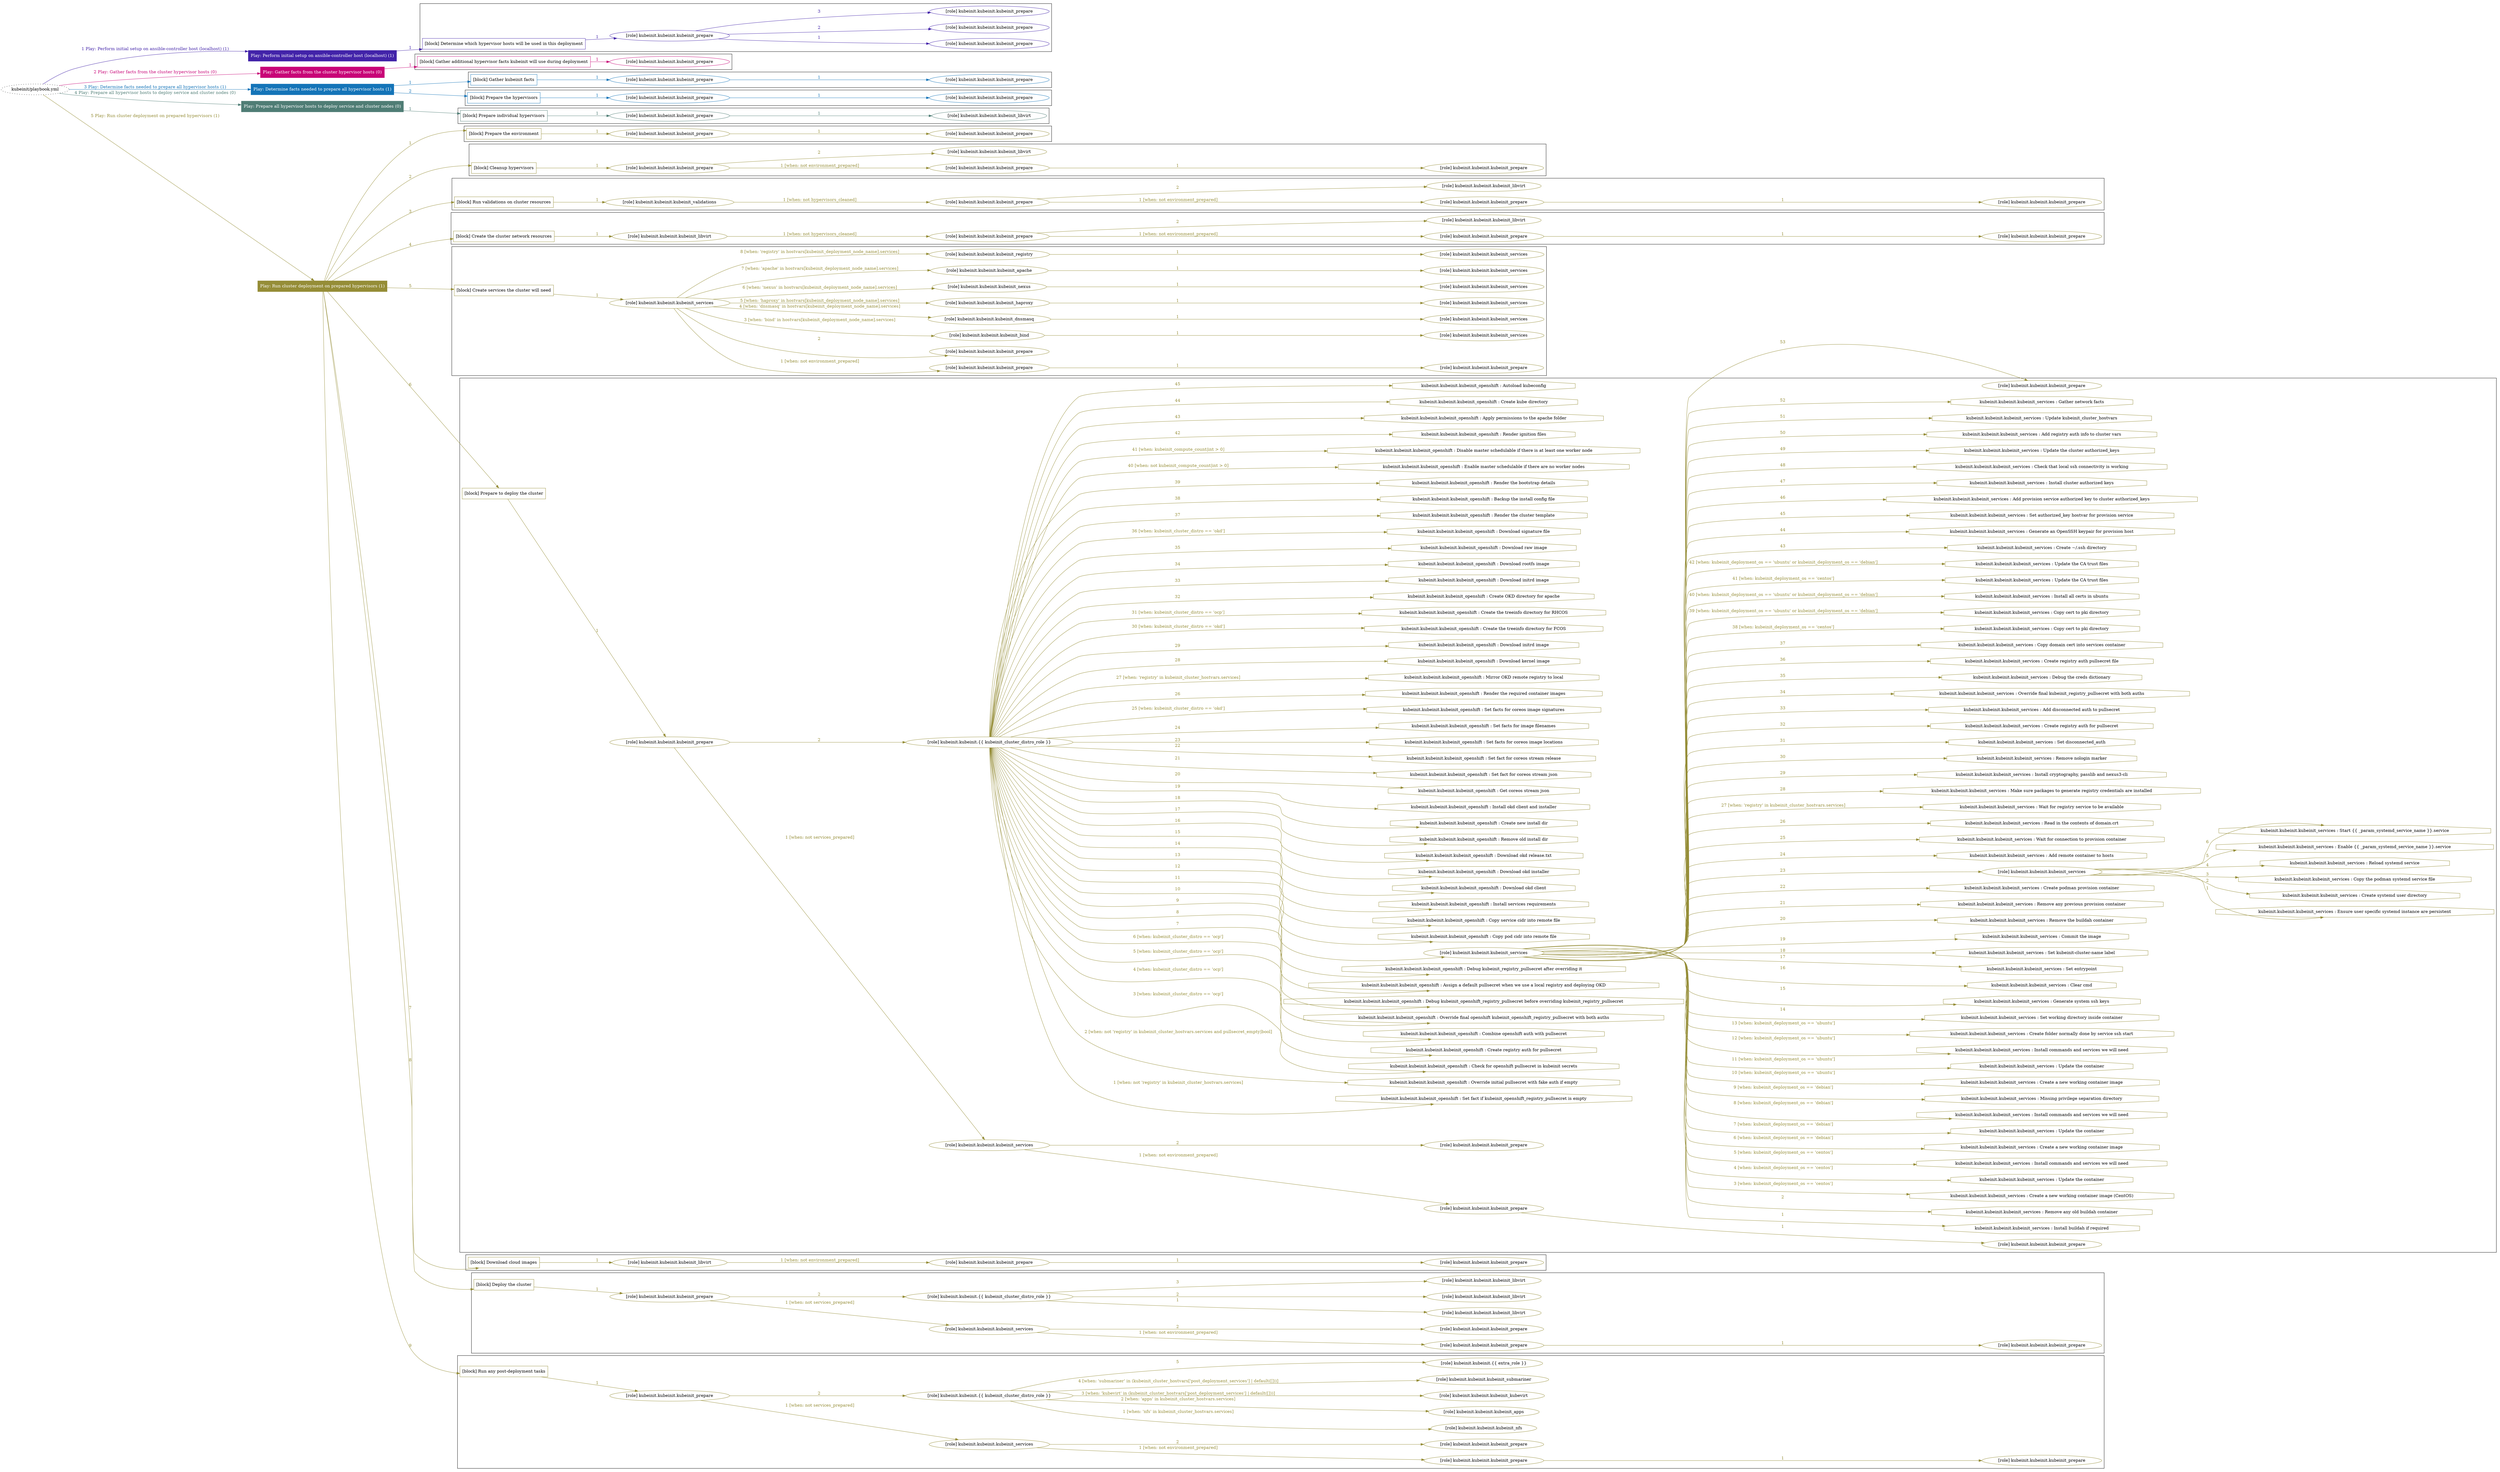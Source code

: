 digraph {
	graph [concentrate=true ordering=in rankdir=LR ratio=fill]
	edge [esep=5 sep=10]
	"kubeinit/playbook.yml" [URL="/home/runner/work/kubeinit/kubeinit/kubeinit/playbook.yml" id=playbook_28a44e35 style=dotted]
	"kubeinit/playbook.yml" -> play_2c6e18b8 [label="1 Play: Perform initial setup on ansible-controller host (localhost) (1)" color="#4223a9" fontcolor="#4223a9" id=edge_playbook_28a44e35_play_2c6e18b8 labeltooltip="1 Play: Perform initial setup on ansible-controller host (localhost) (1)" tooltip="1 Play: Perform initial setup on ansible-controller host (localhost) (1)"]
	subgraph "Play: Perform initial setup on ansible-controller host (localhost) (1)" {
		play_2c6e18b8 [label="Play: Perform initial setup on ansible-controller host (localhost) (1)" URL="/home/runner/work/kubeinit/kubeinit/kubeinit/playbook.yml" color="#4223a9" fontcolor="#ffffff" id=play_2c6e18b8 shape=box style=filled tooltip=localhost]
		play_2c6e18b8 -> block_282e1044 [label=1 color="#4223a9" fontcolor="#4223a9" id=edge_1_play_2c6e18b8_block_282e1044 labeltooltip=1 tooltip=1]
		subgraph cluster_block_282e1044 {
			block_282e1044 [label="[block] Determine which hypervisor hosts will be used in this deployment" URL="/home/runner/work/kubeinit/kubeinit/kubeinit/playbook.yml" color="#4223a9" id=block_282e1044 labeltooltip="Determine which hypervisor hosts will be used in this deployment" shape=box tooltip="Determine which hypervisor hosts will be used in this deployment"]
			block_282e1044 -> role_9f862945 [label="1 " color="#4223a9" fontcolor="#4223a9" id=edge_1_block_282e1044_role_9f862945 labeltooltip="1 " tooltip="1 "]
			subgraph "kubeinit.kubeinit.kubeinit_prepare" {
				role_9f862945 [label="[role] kubeinit.kubeinit.kubeinit_prepare" URL="/home/runner/work/kubeinit/kubeinit/kubeinit/playbook.yml" color="#4223a9" id=role_9f862945 tooltip="kubeinit.kubeinit.kubeinit_prepare"]
				role_9f862945 -> role_06d14293 [label="1 " color="#4223a9" fontcolor="#4223a9" id=edge_1_role_9f862945_role_06d14293 labeltooltip="1 " tooltip="1 "]
				subgraph "kubeinit.kubeinit.kubeinit_prepare" {
					role_06d14293 [label="[role] kubeinit.kubeinit.kubeinit_prepare" URL="/home/runner/.ansible/collections/ansible_collections/kubeinit/kubeinit/roles/kubeinit_prepare/tasks/build_hypervisors_group.yml" color="#4223a9" id=role_06d14293 tooltip="kubeinit.kubeinit.kubeinit_prepare"]
				}
				role_9f862945 -> role_cf93b6dd [label="2 " color="#4223a9" fontcolor="#4223a9" id=edge_2_role_9f862945_role_cf93b6dd labeltooltip="2 " tooltip="2 "]
				subgraph "kubeinit.kubeinit.kubeinit_prepare" {
					role_cf93b6dd [label="[role] kubeinit.kubeinit.kubeinit_prepare" URL="/home/runner/.ansible/collections/ansible_collections/kubeinit/kubeinit/roles/kubeinit_prepare/tasks/build_hypervisors_group.yml" color="#4223a9" id=role_cf93b6dd tooltip="kubeinit.kubeinit.kubeinit_prepare"]
				}
				role_9f862945 -> role_658445fb [label="3 " color="#4223a9" fontcolor="#4223a9" id=edge_3_role_9f862945_role_658445fb labeltooltip="3 " tooltip="3 "]
				subgraph "kubeinit.kubeinit.kubeinit_prepare" {
					role_658445fb [label="[role] kubeinit.kubeinit.kubeinit_prepare" URL="/home/runner/.ansible/collections/ansible_collections/kubeinit/kubeinit/roles/kubeinit_prepare/tasks/build_hypervisors_group.yml" color="#4223a9" id=role_658445fb tooltip="kubeinit.kubeinit.kubeinit_prepare"]
				}
			}
		}
	}
	"kubeinit/playbook.yml" -> play_82dc849b [label="2 Play: Gather facts from the cluster hypervisor hosts (0)" color="#c80477" fontcolor="#c80477" id=edge_playbook_28a44e35_play_82dc849b labeltooltip="2 Play: Gather facts from the cluster hypervisor hosts (0)" tooltip="2 Play: Gather facts from the cluster hypervisor hosts (0)"]
	subgraph "Play: Gather facts from the cluster hypervisor hosts (0)" {
		play_82dc849b [label="Play: Gather facts from the cluster hypervisor hosts (0)" URL="/home/runner/work/kubeinit/kubeinit/kubeinit/playbook.yml" color="#c80477" fontcolor="#ffffff" id=play_82dc849b shape=box style=filled tooltip="Play: Gather facts from the cluster hypervisor hosts (0)"]
		play_82dc849b -> block_7e88acc7 [label=1 color="#c80477" fontcolor="#c80477" id=edge_1_play_82dc849b_block_7e88acc7 labeltooltip=1 tooltip=1]
		subgraph cluster_block_7e88acc7 {
			block_7e88acc7 [label="[block] Gather additional hypervisor facts kubeinit will use during deployment" URL="/home/runner/work/kubeinit/kubeinit/kubeinit/playbook.yml" color="#c80477" id=block_7e88acc7 labeltooltip="Gather additional hypervisor facts kubeinit will use during deployment" shape=box tooltip="Gather additional hypervisor facts kubeinit will use during deployment"]
			block_7e88acc7 -> role_aaa48dbd [label="1 " color="#c80477" fontcolor="#c80477" id=edge_1_block_7e88acc7_role_aaa48dbd labeltooltip="1 " tooltip="1 "]
			subgraph "kubeinit.kubeinit.kubeinit_prepare" {
				role_aaa48dbd [label="[role] kubeinit.kubeinit.kubeinit_prepare" URL="/home/runner/work/kubeinit/kubeinit/kubeinit/playbook.yml" color="#c80477" id=role_aaa48dbd tooltip="kubeinit.kubeinit.kubeinit_prepare"]
			}
		}
	}
	"kubeinit/playbook.yml" -> play_f42a34b7 [label="3 Play: Determine facts needed to prepare all hypervisor hosts (1)" color="#1474b8" fontcolor="#1474b8" id=edge_playbook_28a44e35_play_f42a34b7 labeltooltip="3 Play: Determine facts needed to prepare all hypervisor hosts (1)" tooltip="3 Play: Determine facts needed to prepare all hypervisor hosts (1)"]
	subgraph "Play: Determine facts needed to prepare all hypervisor hosts (1)" {
		play_f42a34b7 [label="Play: Determine facts needed to prepare all hypervisor hosts (1)" URL="/home/runner/work/kubeinit/kubeinit/kubeinit/playbook.yml" color="#1474b8" fontcolor="#ffffff" id=play_f42a34b7 shape=box style=filled tooltip=localhost]
		play_f42a34b7 -> block_9ae4d283 [label=1 color="#1474b8" fontcolor="#1474b8" id=edge_1_play_f42a34b7_block_9ae4d283 labeltooltip=1 tooltip=1]
		subgraph cluster_block_9ae4d283 {
			block_9ae4d283 [label="[block] Gather kubeinit facts" URL="/home/runner/work/kubeinit/kubeinit/kubeinit/playbook.yml" color="#1474b8" id=block_9ae4d283 labeltooltip="Gather kubeinit facts" shape=box tooltip="Gather kubeinit facts"]
			block_9ae4d283 -> role_affd965c [label="1 " color="#1474b8" fontcolor="#1474b8" id=edge_1_block_9ae4d283_role_affd965c labeltooltip="1 " tooltip="1 "]
			subgraph "kubeinit.kubeinit.kubeinit_prepare" {
				role_affd965c [label="[role] kubeinit.kubeinit.kubeinit_prepare" URL="/home/runner/work/kubeinit/kubeinit/kubeinit/playbook.yml" color="#1474b8" id=role_affd965c tooltip="kubeinit.kubeinit.kubeinit_prepare"]
				role_affd965c -> role_e316d880 [label="1 " color="#1474b8" fontcolor="#1474b8" id=edge_1_role_affd965c_role_e316d880 labeltooltip="1 " tooltip="1 "]
				subgraph "kubeinit.kubeinit.kubeinit_prepare" {
					role_e316d880 [label="[role] kubeinit.kubeinit.kubeinit_prepare" URL="/home/runner/.ansible/collections/ansible_collections/kubeinit/kubeinit/roles/kubeinit_prepare/tasks/gather_kubeinit_facts.yml" color="#1474b8" id=role_e316d880 tooltip="kubeinit.kubeinit.kubeinit_prepare"]
				}
			}
		}
		play_f42a34b7 -> block_b5719875 [label=2 color="#1474b8" fontcolor="#1474b8" id=edge_2_play_f42a34b7_block_b5719875 labeltooltip=2 tooltip=2]
		subgraph cluster_block_b5719875 {
			block_b5719875 [label="[block] Prepare the hypervisors" URL="/home/runner/work/kubeinit/kubeinit/kubeinit/playbook.yml" color="#1474b8" id=block_b5719875 labeltooltip="Prepare the hypervisors" shape=box tooltip="Prepare the hypervisors"]
			block_b5719875 -> role_26e8b4d6 [label="1 " color="#1474b8" fontcolor="#1474b8" id=edge_1_block_b5719875_role_26e8b4d6 labeltooltip="1 " tooltip="1 "]
			subgraph "kubeinit.kubeinit.kubeinit_prepare" {
				role_26e8b4d6 [label="[role] kubeinit.kubeinit.kubeinit_prepare" URL="/home/runner/work/kubeinit/kubeinit/kubeinit/playbook.yml" color="#1474b8" id=role_26e8b4d6 tooltip="kubeinit.kubeinit.kubeinit_prepare"]
				role_26e8b4d6 -> role_67aa54f7 [label="1 " color="#1474b8" fontcolor="#1474b8" id=edge_1_role_26e8b4d6_role_67aa54f7 labeltooltip="1 " tooltip="1 "]
				subgraph "kubeinit.kubeinit.kubeinit_prepare" {
					role_67aa54f7 [label="[role] kubeinit.kubeinit.kubeinit_prepare" URL="/home/runner/.ansible/collections/ansible_collections/kubeinit/kubeinit/roles/kubeinit_prepare/tasks/gather_kubeinit_facts.yml" color="#1474b8" id=role_67aa54f7 tooltip="kubeinit.kubeinit.kubeinit_prepare"]
				}
			}
		}
	}
	"kubeinit/playbook.yml" -> play_ac7b1b40 [label="4 Play: Prepare all hypervisor hosts to deploy service and cluster nodes (0)" color="#4f7d75" fontcolor="#4f7d75" id=edge_playbook_28a44e35_play_ac7b1b40 labeltooltip="4 Play: Prepare all hypervisor hosts to deploy service and cluster nodes (0)" tooltip="4 Play: Prepare all hypervisor hosts to deploy service and cluster nodes (0)"]
	subgraph "Play: Prepare all hypervisor hosts to deploy service and cluster nodes (0)" {
		play_ac7b1b40 [label="Play: Prepare all hypervisor hosts to deploy service and cluster nodes (0)" URL="/home/runner/work/kubeinit/kubeinit/kubeinit/playbook.yml" color="#4f7d75" fontcolor="#ffffff" id=play_ac7b1b40 shape=box style=filled tooltip="Play: Prepare all hypervisor hosts to deploy service and cluster nodes (0)"]
		play_ac7b1b40 -> block_f06e43e2 [label=1 color="#4f7d75" fontcolor="#4f7d75" id=edge_1_play_ac7b1b40_block_f06e43e2 labeltooltip=1 tooltip=1]
		subgraph cluster_block_f06e43e2 {
			block_f06e43e2 [label="[block] Prepare individual hypervisors" URL="/home/runner/work/kubeinit/kubeinit/kubeinit/playbook.yml" color="#4f7d75" id=block_f06e43e2 labeltooltip="Prepare individual hypervisors" shape=box tooltip="Prepare individual hypervisors"]
			block_f06e43e2 -> role_736ee960 [label="1 " color="#4f7d75" fontcolor="#4f7d75" id=edge_1_block_f06e43e2_role_736ee960 labeltooltip="1 " tooltip="1 "]
			subgraph "kubeinit.kubeinit.kubeinit_prepare" {
				role_736ee960 [label="[role] kubeinit.kubeinit.kubeinit_prepare" URL="/home/runner/work/kubeinit/kubeinit/kubeinit/playbook.yml" color="#4f7d75" id=role_736ee960 tooltip="kubeinit.kubeinit.kubeinit_prepare"]
				role_736ee960 -> role_2ab0718a [label="1 " color="#4f7d75" fontcolor="#4f7d75" id=edge_1_role_736ee960_role_2ab0718a labeltooltip="1 " tooltip="1 "]
				subgraph "kubeinit.kubeinit.kubeinit_libvirt" {
					role_2ab0718a [label="[role] kubeinit.kubeinit.kubeinit_libvirt" URL="/home/runner/.ansible/collections/ansible_collections/kubeinit/kubeinit/roles/kubeinit_prepare/tasks/prepare_hypervisor.yml" color="#4f7d75" id=role_2ab0718a tooltip="kubeinit.kubeinit.kubeinit_libvirt"]
				}
			}
		}
	}
	"kubeinit/playbook.yml" -> play_12f54df2 [label="5 Play: Run cluster deployment on prepared hypervisors (1)" color="#958d37" fontcolor="#958d37" id=edge_playbook_28a44e35_play_12f54df2 labeltooltip="5 Play: Run cluster deployment on prepared hypervisors (1)" tooltip="5 Play: Run cluster deployment on prepared hypervisors (1)"]
	subgraph "Play: Run cluster deployment on prepared hypervisors (1)" {
		play_12f54df2 [label="Play: Run cluster deployment on prepared hypervisors (1)" URL="/home/runner/work/kubeinit/kubeinit/kubeinit/playbook.yml" color="#958d37" fontcolor="#ffffff" id=play_12f54df2 shape=box style=filled tooltip=localhost]
		play_12f54df2 -> block_008bf629 [label=1 color="#958d37" fontcolor="#958d37" id=edge_1_play_12f54df2_block_008bf629 labeltooltip=1 tooltip=1]
		subgraph cluster_block_008bf629 {
			block_008bf629 [label="[block] Prepare the environment" URL="/home/runner/work/kubeinit/kubeinit/kubeinit/playbook.yml" color="#958d37" id=block_008bf629 labeltooltip="Prepare the environment" shape=box tooltip="Prepare the environment"]
			block_008bf629 -> role_5aec9068 [label="1 " color="#958d37" fontcolor="#958d37" id=edge_1_block_008bf629_role_5aec9068 labeltooltip="1 " tooltip="1 "]
			subgraph "kubeinit.kubeinit.kubeinit_prepare" {
				role_5aec9068 [label="[role] kubeinit.kubeinit.kubeinit_prepare" URL="/home/runner/work/kubeinit/kubeinit/kubeinit/playbook.yml" color="#958d37" id=role_5aec9068 tooltip="kubeinit.kubeinit.kubeinit_prepare"]
				role_5aec9068 -> role_f4518c18 [label="1 " color="#958d37" fontcolor="#958d37" id=edge_1_role_5aec9068_role_f4518c18 labeltooltip="1 " tooltip="1 "]
				subgraph "kubeinit.kubeinit.kubeinit_prepare" {
					role_f4518c18 [label="[role] kubeinit.kubeinit.kubeinit_prepare" URL="/home/runner/.ansible/collections/ansible_collections/kubeinit/kubeinit/roles/kubeinit_prepare/tasks/gather_kubeinit_facts.yml" color="#958d37" id=role_f4518c18 tooltip="kubeinit.kubeinit.kubeinit_prepare"]
				}
			}
		}
		play_12f54df2 -> block_b3962c2e [label=2 color="#958d37" fontcolor="#958d37" id=edge_2_play_12f54df2_block_b3962c2e labeltooltip=2 tooltip=2]
		subgraph cluster_block_b3962c2e {
			block_b3962c2e [label="[block] Cleanup hypervisors" URL="/home/runner/work/kubeinit/kubeinit/kubeinit/playbook.yml" color="#958d37" id=block_b3962c2e labeltooltip="Cleanup hypervisors" shape=box tooltip="Cleanup hypervisors"]
			block_b3962c2e -> role_5c9c7ccf [label="1 " color="#958d37" fontcolor="#958d37" id=edge_1_block_b3962c2e_role_5c9c7ccf labeltooltip="1 " tooltip="1 "]
			subgraph "kubeinit.kubeinit.kubeinit_prepare" {
				role_5c9c7ccf [label="[role] kubeinit.kubeinit.kubeinit_prepare" URL="/home/runner/work/kubeinit/kubeinit/kubeinit/playbook.yml" color="#958d37" id=role_5c9c7ccf tooltip="kubeinit.kubeinit.kubeinit_prepare"]
				role_5c9c7ccf -> role_2c467b2e [label="1 [when: not environment_prepared]" color="#958d37" fontcolor="#958d37" id=edge_1_role_5c9c7ccf_role_2c467b2e labeltooltip="1 [when: not environment_prepared]" tooltip="1 [when: not environment_prepared]"]
				subgraph "kubeinit.kubeinit.kubeinit_prepare" {
					role_2c467b2e [label="[role] kubeinit.kubeinit.kubeinit_prepare" URL="/home/runner/.ansible/collections/ansible_collections/kubeinit/kubeinit/roles/kubeinit_prepare/tasks/cleanup_hypervisors.yml" color="#958d37" id=role_2c467b2e tooltip="kubeinit.kubeinit.kubeinit_prepare"]
					role_2c467b2e -> role_0785a281 [label="1 " color="#958d37" fontcolor="#958d37" id=edge_1_role_2c467b2e_role_0785a281 labeltooltip="1 " tooltip="1 "]
					subgraph "kubeinit.kubeinit.kubeinit_prepare" {
						role_0785a281 [label="[role] kubeinit.kubeinit.kubeinit_prepare" URL="/home/runner/.ansible/collections/ansible_collections/kubeinit/kubeinit/roles/kubeinit_prepare/tasks/gather_kubeinit_facts.yml" color="#958d37" id=role_0785a281 tooltip="kubeinit.kubeinit.kubeinit_prepare"]
					}
				}
				role_5c9c7ccf -> role_81221979 [label="2 " color="#958d37" fontcolor="#958d37" id=edge_2_role_5c9c7ccf_role_81221979 labeltooltip="2 " tooltip="2 "]
				subgraph "kubeinit.kubeinit.kubeinit_libvirt" {
					role_81221979 [label="[role] kubeinit.kubeinit.kubeinit_libvirt" URL="/home/runner/.ansible/collections/ansible_collections/kubeinit/kubeinit/roles/kubeinit_prepare/tasks/cleanup_hypervisors.yml" color="#958d37" id=role_81221979 tooltip="kubeinit.kubeinit.kubeinit_libvirt"]
				}
			}
		}
		play_12f54df2 -> block_ba5bc61c [label=3 color="#958d37" fontcolor="#958d37" id=edge_3_play_12f54df2_block_ba5bc61c labeltooltip=3 tooltip=3]
		subgraph cluster_block_ba5bc61c {
			block_ba5bc61c [label="[block] Run validations on cluster resources" URL="/home/runner/work/kubeinit/kubeinit/kubeinit/playbook.yml" color="#958d37" id=block_ba5bc61c labeltooltip="Run validations on cluster resources" shape=box tooltip="Run validations on cluster resources"]
			block_ba5bc61c -> role_081f7223 [label="1 " color="#958d37" fontcolor="#958d37" id=edge_1_block_ba5bc61c_role_081f7223 labeltooltip="1 " tooltip="1 "]
			subgraph "kubeinit.kubeinit.kubeinit_validations" {
				role_081f7223 [label="[role] kubeinit.kubeinit.kubeinit_validations" URL="/home/runner/work/kubeinit/kubeinit/kubeinit/playbook.yml" color="#958d37" id=role_081f7223 tooltip="kubeinit.kubeinit.kubeinit_validations"]
				role_081f7223 -> role_31240b7e [label="1 [when: not hypervisors_cleaned]" color="#958d37" fontcolor="#958d37" id=edge_1_role_081f7223_role_31240b7e labeltooltip="1 [when: not hypervisors_cleaned]" tooltip="1 [when: not hypervisors_cleaned]"]
				subgraph "kubeinit.kubeinit.kubeinit_prepare" {
					role_31240b7e [label="[role] kubeinit.kubeinit.kubeinit_prepare" URL="/home/runner/.ansible/collections/ansible_collections/kubeinit/kubeinit/roles/kubeinit_validations/tasks/main.yml" color="#958d37" id=role_31240b7e tooltip="kubeinit.kubeinit.kubeinit_prepare"]
					role_31240b7e -> role_4adc60bb [label="1 [when: not environment_prepared]" color="#958d37" fontcolor="#958d37" id=edge_1_role_31240b7e_role_4adc60bb labeltooltip="1 [when: not environment_prepared]" tooltip="1 [when: not environment_prepared]"]
					subgraph "kubeinit.kubeinit.kubeinit_prepare" {
						role_4adc60bb [label="[role] kubeinit.kubeinit.kubeinit_prepare" URL="/home/runner/.ansible/collections/ansible_collections/kubeinit/kubeinit/roles/kubeinit_prepare/tasks/cleanup_hypervisors.yml" color="#958d37" id=role_4adc60bb tooltip="kubeinit.kubeinit.kubeinit_prepare"]
						role_4adc60bb -> role_1ce3ca8b [label="1 " color="#958d37" fontcolor="#958d37" id=edge_1_role_4adc60bb_role_1ce3ca8b labeltooltip="1 " tooltip="1 "]
						subgraph "kubeinit.kubeinit.kubeinit_prepare" {
							role_1ce3ca8b [label="[role] kubeinit.kubeinit.kubeinit_prepare" URL="/home/runner/.ansible/collections/ansible_collections/kubeinit/kubeinit/roles/kubeinit_prepare/tasks/gather_kubeinit_facts.yml" color="#958d37" id=role_1ce3ca8b tooltip="kubeinit.kubeinit.kubeinit_prepare"]
						}
					}
					role_31240b7e -> role_d3706495 [label="2 " color="#958d37" fontcolor="#958d37" id=edge_2_role_31240b7e_role_d3706495 labeltooltip="2 " tooltip="2 "]
					subgraph "kubeinit.kubeinit.kubeinit_libvirt" {
						role_d3706495 [label="[role] kubeinit.kubeinit.kubeinit_libvirt" URL="/home/runner/.ansible/collections/ansible_collections/kubeinit/kubeinit/roles/kubeinit_prepare/tasks/cleanup_hypervisors.yml" color="#958d37" id=role_d3706495 tooltip="kubeinit.kubeinit.kubeinit_libvirt"]
					}
				}
			}
		}
		play_12f54df2 -> block_365ea8f7 [label=4 color="#958d37" fontcolor="#958d37" id=edge_4_play_12f54df2_block_365ea8f7 labeltooltip=4 tooltip=4]
		subgraph cluster_block_365ea8f7 {
			block_365ea8f7 [label="[block] Create the cluster network resources" URL="/home/runner/work/kubeinit/kubeinit/kubeinit/playbook.yml" color="#958d37" id=block_365ea8f7 labeltooltip="Create the cluster network resources" shape=box tooltip="Create the cluster network resources"]
			block_365ea8f7 -> role_4dd52f94 [label="1 " color="#958d37" fontcolor="#958d37" id=edge_1_block_365ea8f7_role_4dd52f94 labeltooltip="1 " tooltip="1 "]
			subgraph "kubeinit.kubeinit.kubeinit_libvirt" {
				role_4dd52f94 [label="[role] kubeinit.kubeinit.kubeinit_libvirt" URL="/home/runner/work/kubeinit/kubeinit/kubeinit/playbook.yml" color="#958d37" id=role_4dd52f94 tooltip="kubeinit.kubeinit.kubeinit_libvirt"]
				role_4dd52f94 -> role_30197ac8 [label="1 [when: not hypervisors_cleaned]" color="#958d37" fontcolor="#958d37" id=edge_1_role_4dd52f94_role_30197ac8 labeltooltip="1 [when: not hypervisors_cleaned]" tooltip="1 [when: not hypervisors_cleaned]"]
				subgraph "kubeinit.kubeinit.kubeinit_prepare" {
					role_30197ac8 [label="[role] kubeinit.kubeinit.kubeinit_prepare" URL="/home/runner/.ansible/collections/ansible_collections/kubeinit/kubeinit/roles/kubeinit_libvirt/tasks/create_network.yml" color="#958d37" id=role_30197ac8 tooltip="kubeinit.kubeinit.kubeinit_prepare"]
					role_30197ac8 -> role_636257f1 [label="1 [when: not environment_prepared]" color="#958d37" fontcolor="#958d37" id=edge_1_role_30197ac8_role_636257f1 labeltooltip="1 [when: not environment_prepared]" tooltip="1 [when: not environment_prepared]"]
					subgraph "kubeinit.kubeinit.kubeinit_prepare" {
						role_636257f1 [label="[role] kubeinit.kubeinit.kubeinit_prepare" URL="/home/runner/.ansible/collections/ansible_collections/kubeinit/kubeinit/roles/kubeinit_prepare/tasks/cleanup_hypervisors.yml" color="#958d37" id=role_636257f1 tooltip="kubeinit.kubeinit.kubeinit_prepare"]
						role_636257f1 -> role_82e93f15 [label="1 " color="#958d37" fontcolor="#958d37" id=edge_1_role_636257f1_role_82e93f15 labeltooltip="1 " tooltip="1 "]
						subgraph "kubeinit.kubeinit.kubeinit_prepare" {
							role_82e93f15 [label="[role] kubeinit.kubeinit.kubeinit_prepare" URL="/home/runner/.ansible/collections/ansible_collections/kubeinit/kubeinit/roles/kubeinit_prepare/tasks/gather_kubeinit_facts.yml" color="#958d37" id=role_82e93f15 tooltip="kubeinit.kubeinit.kubeinit_prepare"]
						}
					}
					role_30197ac8 -> role_711dd789 [label="2 " color="#958d37" fontcolor="#958d37" id=edge_2_role_30197ac8_role_711dd789 labeltooltip="2 " tooltip="2 "]
					subgraph "kubeinit.kubeinit.kubeinit_libvirt" {
						role_711dd789 [label="[role] kubeinit.kubeinit.kubeinit_libvirt" URL="/home/runner/.ansible/collections/ansible_collections/kubeinit/kubeinit/roles/kubeinit_prepare/tasks/cleanup_hypervisors.yml" color="#958d37" id=role_711dd789 tooltip="kubeinit.kubeinit.kubeinit_libvirt"]
					}
				}
			}
		}
		play_12f54df2 -> block_8000bf9c [label=5 color="#958d37" fontcolor="#958d37" id=edge_5_play_12f54df2_block_8000bf9c labeltooltip=5 tooltip=5]
		subgraph cluster_block_8000bf9c {
			block_8000bf9c [label="[block] Create services the cluster will need" URL="/home/runner/work/kubeinit/kubeinit/kubeinit/playbook.yml" color="#958d37" id=block_8000bf9c labeltooltip="Create services the cluster will need" shape=box tooltip="Create services the cluster will need"]
			block_8000bf9c -> role_682ff5f7 [label="1 " color="#958d37" fontcolor="#958d37" id=edge_1_block_8000bf9c_role_682ff5f7 labeltooltip="1 " tooltip="1 "]
			subgraph "kubeinit.kubeinit.kubeinit_services" {
				role_682ff5f7 [label="[role] kubeinit.kubeinit.kubeinit_services" URL="/home/runner/work/kubeinit/kubeinit/kubeinit/playbook.yml" color="#958d37" id=role_682ff5f7 tooltip="kubeinit.kubeinit.kubeinit_services"]
				role_682ff5f7 -> role_a11276d7 [label="1 [when: not environment_prepared]" color="#958d37" fontcolor="#958d37" id=edge_1_role_682ff5f7_role_a11276d7 labeltooltip="1 [when: not environment_prepared]" tooltip="1 [when: not environment_prepared]"]
				subgraph "kubeinit.kubeinit.kubeinit_prepare" {
					role_a11276d7 [label="[role] kubeinit.kubeinit.kubeinit_prepare" URL="/home/runner/.ansible/collections/ansible_collections/kubeinit/kubeinit/roles/kubeinit_services/tasks/main.yml" color="#958d37" id=role_a11276d7 tooltip="kubeinit.kubeinit.kubeinit_prepare"]
					role_a11276d7 -> role_1eab1ade [label="1 " color="#958d37" fontcolor="#958d37" id=edge_1_role_a11276d7_role_1eab1ade labeltooltip="1 " tooltip="1 "]
					subgraph "kubeinit.kubeinit.kubeinit_prepare" {
						role_1eab1ade [label="[role] kubeinit.kubeinit.kubeinit_prepare" URL="/home/runner/.ansible/collections/ansible_collections/kubeinit/kubeinit/roles/kubeinit_prepare/tasks/gather_kubeinit_facts.yml" color="#958d37" id=role_1eab1ade tooltip="kubeinit.kubeinit.kubeinit_prepare"]
					}
				}
				role_682ff5f7 -> role_40d49cbf [label="2 " color="#958d37" fontcolor="#958d37" id=edge_2_role_682ff5f7_role_40d49cbf labeltooltip="2 " tooltip="2 "]
				subgraph "kubeinit.kubeinit.kubeinit_prepare" {
					role_40d49cbf [label="[role] kubeinit.kubeinit.kubeinit_prepare" URL="/home/runner/.ansible/collections/ansible_collections/kubeinit/kubeinit/roles/kubeinit_services/tasks/00_create_service_pod.yml" color="#958d37" id=role_40d49cbf tooltip="kubeinit.kubeinit.kubeinit_prepare"]
				}
				role_682ff5f7 -> role_31e5b4af [label="3 [when: 'bind' in hostvars[kubeinit_deployment_node_name].services]" color="#958d37" fontcolor="#958d37" id=edge_3_role_682ff5f7_role_31e5b4af labeltooltip="3 [when: 'bind' in hostvars[kubeinit_deployment_node_name].services]" tooltip="3 [when: 'bind' in hostvars[kubeinit_deployment_node_name].services]"]
				subgraph "kubeinit.kubeinit.kubeinit_bind" {
					role_31e5b4af [label="[role] kubeinit.kubeinit.kubeinit_bind" URL="/home/runner/.ansible/collections/ansible_collections/kubeinit/kubeinit/roles/kubeinit_services/tasks/start_services_containers.yml" color="#958d37" id=role_31e5b4af tooltip="kubeinit.kubeinit.kubeinit_bind"]
					role_31e5b4af -> role_d27fd83d [label="1 " color="#958d37" fontcolor="#958d37" id=edge_1_role_31e5b4af_role_d27fd83d labeltooltip="1 " tooltip="1 "]
					subgraph "kubeinit.kubeinit.kubeinit_services" {
						role_d27fd83d [label="[role] kubeinit.kubeinit.kubeinit_services" URL="/home/runner/.ansible/collections/ansible_collections/kubeinit/kubeinit/roles/kubeinit_bind/tasks/main.yml" color="#958d37" id=role_d27fd83d tooltip="kubeinit.kubeinit.kubeinit_services"]
					}
				}
				role_682ff5f7 -> role_2826ded9 [label="4 [when: 'dnsmasq' in hostvars[kubeinit_deployment_node_name].services]" color="#958d37" fontcolor="#958d37" id=edge_4_role_682ff5f7_role_2826ded9 labeltooltip="4 [when: 'dnsmasq' in hostvars[kubeinit_deployment_node_name].services]" tooltip="4 [when: 'dnsmasq' in hostvars[kubeinit_deployment_node_name].services]"]
				subgraph "kubeinit.kubeinit.kubeinit_dnsmasq" {
					role_2826ded9 [label="[role] kubeinit.kubeinit.kubeinit_dnsmasq" URL="/home/runner/.ansible/collections/ansible_collections/kubeinit/kubeinit/roles/kubeinit_services/tasks/start_services_containers.yml" color="#958d37" id=role_2826ded9 tooltip="kubeinit.kubeinit.kubeinit_dnsmasq"]
					role_2826ded9 -> role_bd55c245 [label="1 " color="#958d37" fontcolor="#958d37" id=edge_1_role_2826ded9_role_bd55c245 labeltooltip="1 " tooltip="1 "]
					subgraph "kubeinit.kubeinit.kubeinit_services" {
						role_bd55c245 [label="[role] kubeinit.kubeinit.kubeinit_services" URL="/home/runner/.ansible/collections/ansible_collections/kubeinit/kubeinit/roles/kubeinit_dnsmasq/tasks/main.yml" color="#958d37" id=role_bd55c245 tooltip="kubeinit.kubeinit.kubeinit_services"]
					}
				}
				role_682ff5f7 -> role_3d79b2f5 [label="5 [when: 'haproxy' in hostvars[kubeinit_deployment_node_name].services]" color="#958d37" fontcolor="#958d37" id=edge_5_role_682ff5f7_role_3d79b2f5 labeltooltip="5 [when: 'haproxy' in hostvars[kubeinit_deployment_node_name].services]" tooltip="5 [when: 'haproxy' in hostvars[kubeinit_deployment_node_name].services]"]
				subgraph "kubeinit.kubeinit.kubeinit_haproxy" {
					role_3d79b2f5 [label="[role] kubeinit.kubeinit.kubeinit_haproxy" URL="/home/runner/.ansible/collections/ansible_collections/kubeinit/kubeinit/roles/kubeinit_services/tasks/start_services_containers.yml" color="#958d37" id=role_3d79b2f5 tooltip="kubeinit.kubeinit.kubeinit_haproxy"]
					role_3d79b2f5 -> role_dc46b946 [label="1 " color="#958d37" fontcolor="#958d37" id=edge_1_role_3d79b2f5_role_dc46b946 labeltooltip="1 " tooltip="1 "]
					subgraph "kubeinit.kubeinit.kubeinit_services" {
						role_dc46b946 [label="[role] kubeinit.kubeinit.kubeinit_services" URL="/home/runner/.ansible/collections/ansible_collections/kubeinit/kubeinit/roles/kubeinit_haproxy/tasks/main.yml" color="#958d37" id=role_dc46b946 tooltip="kubeinit.kubeinit.kubeinit_services"]
					}
				}
				role_682ff5f7 -> role_7129ff19 [label="6 [when: 'nexus' in hostvars[kubeinit_deployment_node_name].services]" color="#958d37" fontcolor="#958d37" id=edge_6_role_682ff5f7_role_7129ff19 labeltooltip="6 [when: 'nexus' in hostvars[kubeinit_deployment_node_name].services]" tooltip="6 [when: 'nexus' in hostvars[kubeinit_deployment_node_name].services]"]
				subgraph "kubeinit.kubeinit.kubeinit_nexus" {
					role_7129ff19 [label="[role] kubeinit.kubeinit.kubeinit_nexus" URL="/home/runner/.ansible/collections/ansible_collections/kubeinit/kubeinit/roles/kubeinit_services/tasks/start_services_containers.yml" color="#958d37" id=role_7129ff19 tooltip="kubeinit.kubeinit.kubeinit_nexus"]
					role_7129ff19 -> role_4e434962 [label="1 " color="#958d37" fontcolor="#958d37" id=edge_1_role_7129ff19_role_4e434962 labeltooltip="1 " tooltip="1 "]
					subgraph "kubeinit.kubeinit.kubeinit_services" {
						role_4e434962 [label="[role] kubeinit.kubeinit.kubeinit_services" URL="/home/runner/.ansible/collections/ansible_collections/kubeinit/kubeinit/roles/kubeinit_nexus/tasks/main.yml" color="#958d37" id=role_4e434962 tooltip="kubeinit.kubeinit.kubeinit_services"]
					}
				}
				role_682ff5f7 -> role_627fc7ec [label="7 [when: 'apache' in hostvars[kubeinit_deployment_node_name].services]" color="#958d37" fontcolor="#958d37" id=edge_7_role_682ff5f7_role_627fc7ec labeltooltip="7 [when: 'apache' in hostvars[kubeinit_deployment_node_name].services]" tooltip="7 [when: 'apache' in hostvars[kubeinit_deployment_node_name].services]"]
				subgraph "kubeinit.kubeinit.kubeinit_apache" {
					role_627fc7ec [label="[role] kubeinit.kubeinit.kubeinit_apache" URL="/home/runner/.ansible/collections/ansible_collections/kubeinit/kubeinit/roles/kubeinit_services/tasks/start_services_containers.yml" color="#958d37" id=role_627fc7ec tooltip="kubeinit.kubeinit.kubeinit_apache"]
					role_627fc7ec -> role_d111d543 [label="1 " color="#958d37" fontcolor="#958d37" id=edge_1_role_627fc7ec_role_d111d543 labeltooltip="1 " tooltip="1 "]
					subgraph "kubeinit.kubeinit.kubeinit_services" {
						role_d111d543 [label="[role] kubeinit.kubeinit.kubeinit_services" URL="/home/runner/.ansible/collections/ansible_collections/kubeinit/kubeinit/roles/kubeinit_apache/tasks/main.yml" color="#958d37" id=role_d111d543 tooltip="kubeinit.kubeinit.kubeinit_services"]
					}
				}
				role_682ff5f7 -> role_dc59431e [label="8 [when: 'registry' in hostvars[kubeinit_deployment_node_name].services]" color="#958d37" fontcolor="#958d37" id=edge_8_role_682ff5f7_role_dc59431e labeltooltip="8 [when: 'registry' in hostvars[kubeinit_deployment_node_name].services]" tooltip="8 [when: 'registry' in hostvars[kubeinit_deployment_node_name].services]"]
				subgraph "kubeinit.kubeinit.kubeinit_registry" {
					role_dc59431e [label="[role] kubeinit.kubeinit.kubeinit_registry" URL="/home/runner/.ansible/collections/ansible_collections/kubeinit/kubeinit/roles/kubeinit_services/tasks/start_services_containers.yml" color="#958d37" id=role_dc59431e tooltip="kubeinit.kubeinit.kubeinit_registry"]
					role_dc59431e -> role_233d4c80 [label="1 " color="#958d37" fontcolor="#958d37" id=edge_1_role_dc59431e_role_233d4c80 labeltooltip="1 " tooltip="1 "]
					subgraph "kubeinit.kubeinit.kubeinit_services" {
						role_233d4c80 [label="[role] kubeinit.kubeinit.kubeinit_services" URL="/home/runner/.ansible/collections/ansible_collections/kubeinit/kubeinit/roles/kubeinit_registry/tasks/main.yml" color="#958d37" id=role_233d4c80 tooltip="kubeinit.kubeinit.kubeinit_services"]
					}
				}
			}
		}
		play_12f54df2 -> block_a96c6079 [label=6 color="#958d37" fontcolor="#958d37" id=edge_6_play_12f54df2_block_a96c6079 labeltooltip=6 tooltip=6]
		subgraph cluster_block_a96c6079 {
			block_a96c6079 [label="[block] Prepare to deploy the cluster" URL="/home/runner/work/kubeinit/kubeinit/kubeinit/playbook.yml" color="#958d37" id=block_a96c6079 labeltooltip="Prepare to deploy the cluster" shape=box tooltip="Prepare to deploy the cluster"]
			block_a96c6079 -> role_56d894c0 [label="1 " color="#958d37" fontcolor="#958d37" id=edge_1_block_a96c6079_role_56d894c0 labeltooltip="1 " tooltip="1 "]
			subgraph "kubeinit.kubeinit.kubeinit_prepare" {
				role_56d894c0 [label="[role] kubeinit.kubeinit.kubeinit_prepare" URL="/home/runner/work/kubeinit/kubeinit/kubeinit/playbook.yml" color="#958d37" id=role_56d894c0 tooltip="kubeinit.kubeinit.kubeinit_prepare"]
				role_56d894c0 -> role_e9937c0d [label="1 [when: not services_prepared]" color="#958d37" fontcolor="#958d37" id=edge_1_role_56d894c0_role_e9937c0d labeltooltip="1 [when: not services_prepared]" tooltip="1 [when: not services_prepared]"]
				subgraph "kubeinit.kubeinit.kubeinit_services" {
					role_e9937c0d [label="[role] kubeinit.kubeinit.kubeinit_services" URL="/home/runner/.ansible/collections/ansible_collections/kubeinit/kubeinit/roles/kubeinit_prepare/tasks/prepare_cluster.yml" color="#958d37" id=role_e9937c0d tooltip="kubeinit.kubeinit.kubeinit_services"]
					role_e9937c0d -> role_29bf1721 [label="1 [when: not environment_prepared]" color="#958d37" fontcolor="#958d37" id=edge_1_role_e9937c0d_role_29bf1721 labeltooltip="1 [when: not environment_prepared]" tooltip="1 [when: not environment_prepared]"]
					subgraph "kubeinit.kubeinit.kubeinit_prepare" {
						role_29bf1721 [label="[role] kubeinit.kubeinit.kubeinit_prepare" URL="/home/runner/.ansible/collections/ansible_collections/kubeinit/kubeinit/roles/kubeinit_services/tasks/prepare_services.yml" color="#958d37" id=role_29bf1721 tooltip="kubeinit.kubeinit.kubeinit_prepare"]
						role_29bf1721 -> role_3fee761b [label="1 " color="#958d37" fontcolor="#958d37" id=edge_1_role_29bf1721_role_3fee761b labeltooltip="1 " tooltip="1 "]
						subgraph "kubeinit.kubeinit.kubeinit_prepare" {
							role_3fee761b [label="[role] kubeinit.kubeinit.kubeinit_prepare" URL="/home/runner/.ansible/collections/ansible_collections/kubeinit/kubeinit/roles/kubeinit_prepare/tasks/gather_kubeinit_facts.yml" color="#958d37" id=role_3fee761b tooltip="kubeinit.kubeinit.kubeinit_prepare"]
						}
					}
					role_e9937c0d -> role_fcdc5a44 [label="2 " color="#958d37" fontcolor="#958d37" id=edge_2_role_e9937c0d_role_fcdc5a44 labeltooltip="2 " tooltip="2 "]
					subgraph "kubeinit.kubeinit.kubeinit_prepare" {
						role_fcdc5a44 [label="[role] kubeinit.kubeinit.kubeinit_prepare" URL="/home/runner/.ansible/collections/ansible_collections/kubeinit/kubeinit/roles/kubeinit_services/tasks/prepare_services.yml" color="#958d37" id=role_fcdc5a44 tooltip="kubeinit.kubeinit.kubeinit_prepare"]
					}
				}
				role_56d894c0 -> role_81ad03e9 [label="2 " color="#958d37" fontcolor="#958d37" id=edge_2_role_56d894c0_role_81ad03e9 labeltooltip="2 " tooltip="2 "]
				subgraph "kubeinit.kubeinit.{{ kubeinit_cluster_distro_role }}" {
					role_81ad03e9 [label="[role] kubeinit.kubeinit.{{ kubeinit_cluster_distro_role }}" URL="/home/runner/.ansible/collections/ansible_collections/kubeinit/kubeinit/roles/kubeinit_prepare/tasks/prepare_cluster.yml" color="#958d37" id=role_81ad03e9 tooltip="kubeinit.kubeinit.{{ kubeinit_cluster_distro_role }}"]
					task_2fb29993 [label="kubeinit.kubeinit.kubeinit_openshift : Set fact if kubeinit_openshift_registry_pullsecret is empty" URL="/home/runner/.ansible/collections/ansible_collections/kubeinit/kubeinit/roles/kubeinit_openshift/tasks/prepare_cluster.yml" color="#958d37" id=task_2fb29993 shape=octagon tooltip="kubeinit.kubeinit.kubeinit_openshift : Set fact if kubeinit_openshift_registry_pullsecret is empty"]
					role_81ad03e9 -> task_2fb29993 [label="1 [when: not 'registry' in kubeinit_cluster_hostvars.services]" color="#958d37" fontcolor="#958d37" id=edge_1_role_81ad03e9_task_2fb29993 labeltooltip="1 [when: not 'registry' in kubeinit_cluster_hostvars.services]" tooltip="1 [when: not 'registry' in kubeinit_cluster_hostvars.services]"]
					task_33fcf53c [label="kubeinit.kubeinit.kubeinit_openshift : Override initial pullsecret with fake auth if empty" URL="/home/runner/.ansible/collections/ansible_collections/kubeinit/kubeinit/roles/kubeinit_openshift/tasks/prepare_cluster.yml" color="#958d37" id=task_33fcf53c shape=octagon tooltip="kubeinit.kubeinit.kubeinit_openshift : Override initial pullsecret with fake auth if empty"]
					role_81ad03e9 -> task_33fcf53c [label="2 [when: not 'registry' in kubeinit_cluster_hostvars.services and pullsecret_empty|bool]" color="#958d37" fontcolor="#958d37" id=edge_2_role_81ad03e9_task_33fcf53c labeltooltip="2 [when: not 'registry' in kubeinit_cluster_hostvars.services and pullsecret_empty|bool]" tooltip="2 [when: not 'registry' in kubeinit_cluster_hostvars.services and pullsecret_empty|bool]"]
					task_0b1ba188 [label="kubeinit.kubeinit.kubeinit_openshift : Check for openshift pullsecret in kubeinit secrets" URL="/home/runner/.ansible/collections/ansible_collections/kubeinit/kubeinit/roles/kubeinit_openshift/tasks/prepare_cluster.yml" color="#958d37" id=task_0b1ba188 shape=octagon tooltip="kubeinit.kubeinit.kubeinit_openshift : Check for openshift pullsecret in kubeinit secrets"]
					role_81ad03e9 -> task_0b1ba188 [label="3 [when: kubeinit_cluster_distro == 'ocp']" color="#958d37" fontcolor="#958d37" id=edge_3_role_81ad03e9_task_0b1ba188 labeltooltip="3 [when: kubeinit_cluster_distro == 'ocp']" tooltip="3 [when: kubeinit_cluster_distro == 'ocp']"]
					task_3fe9eba4 [label="kubeinit.kubeinit.kubeinit_openshift : Create registry auth for pullsecret" URL="/home/runner/.ansible/collections/ansible_collections/kubeinit/kubeinit/roles/kubeinit_openshift/tasks/prepare_cluster.yml" color="#958d37" id=task_3fe9eba4 shape=octagon tooltip="kubeinit.kubeinit.kubeinit_openshift : Create registry auth for pullsecret"]
					role_81ad03e9 -> task_3fe9eba4 [label="4 [when: kubeinit_cluster_distro == 'ocp']" color="#958d37" fontcolor="#958d37" id=edge_4_role_81ad03e9_task_3fe9eba4 labeltooltip="4 [when: kubeinit_cluster_distro == 'ocp']" tooltip="4 [when: kubeinit_cluster_distro == 'ocp']"]
					task_0cb55853 [label="kubeinit.kubeinit.kubeinit_openshift : Combine openshift auth with pullsecret" URL="/home/runner/.ansible/collections/ansible_collections/kubeinit/kubeinit/roles/kubeinit_openshift/tasks/prepare_cluster.yml" color="#958d37" id=task_0cb55853 shape=octagon tooltip="kubeinit.kubeinit.kubeinit_openshift : Combine openshift auth with pullsecret"]
					role_81ad03e9 -> task_0cb55853 [label="5 [when: kubeinit_cluster_distro == 'ocp']" color="#958d37" fontcolor="#958d37" id=edge_5_role_81ad03e9_task_0cb55853 labeltooltip="5 [when: kubeinit_cluster_distro == 'ocp']" tooltip="5 [when: kubeinit_cluster_distro == 'ocp']"]
					task_b19ecbe7 [label="kubeinit.kubeinit.kubeinit_openshift : Override final openshift kubeinit_openshift_registry_pullsecret with both auths" URL="/home/runner/.ansible/collections/ansible_collections/kubeinit/kubeinit/roles/kubeinit_openshift/tasks/prepare_cluster.yml" color="#958d37" id=task_b19ecbe7 shape=octagon tooltip="kubeinit.kubeinit.kubeinit_openshift : Override final openshift kubeinit_openshift_registry_pullsecret with both auths"]
					role_81ad03e9 -> task_b19ecbe7 [label="6 [when: kubeinit_cluster_distro == 'ocp']" color="#958d37" fontcolor="#958d37" id=edge_6_role_81ad03e9_task_b19ecbe7 labeltooltip="6 [when: kubeinit_cluster_distro == 'ocp']" tooltip="6 [when: kubeinit_cluster_distro == 'ocp']"]
					task_96117636 [label="kubeinit.kubeinit.kubeinit_openshift : Debug kubeinit_openshift_registry_pullsecret before overriding kubeinit_registry_pullsecret" URL="/home/runner/.ansible/collections/ansible_collections/kubeinit/kubeinit/roles/kubeinit_openshift/tasks/prepare_cluster.yml" color="#958d37" id=task_96117636 shape=octagon tooltip="kubeinit.kubeinit.kubeinit_openshift : Debug kubeinit_openshift_registry_pullsecret before overriding kubeinit_registry_pullsecret"]
					role_81ad03e9 -> task_96117636 [label="7 " color="#958d37" fontcolor="#958d37" id=edge_7_role_81ad03e9_task_96117636 labeltooltip="7 " tooltip="7 "]
					task_06e57726 [label="kubeinit.kubeinit.kubeinit_openshift : Assign a default pullsecret when we use a local registry and deploying OKD" URL="/home/runner/.ansible/collections/ansible_collections/kubeinit/kubeinit/roles/kubeinit_openshift/tasks/prepare_cluster.yml" color="#958d37" id=task_06e57726 shape=octagon tooltip="kubeinit.kubeinit.kubeinit_openshift : Assign a default pullsecret when we use a local registry and deploying OKD"]
					role_81ad03e9 -> task_06e57726 [label="8 " color="#958d37" fontcolor="#958d37" id=edge_8_role_81ad03e9_task_06e57726 labeltooltip="8 " tooltip="8 "]
					task_0142a51a [label="kubeinit.kubeinit.kubeinit_openshift : Debug kubeinit_registry_pullsecret after overriding it" URL="/home/runner/.ansible/collections/ansible_collections/kubeinit/kubeinit/roles/kubeinit_openshift/tasks/prepare_cluster.yml" color="#958d37" id=task_0142a51a shape=octagon tooltip="kubeinit.kubeinit.kubeinit_openshift : Debug kubeinit_registry_pullsecret after overriding it"]
					role_81ad03e9 -> task_0142a51a [label="9 " color="#958d37" fontcolor="#958d37" id=edge_9_role_81ad03e9_task_0142a51a labeltooltip="9 " tooltip="9 "]
					role_81ad03e9 -> role_2fa3fb4d [label="10 " color="#958d37" fontcolor="#958d37" id=edge_10_role_81ad03e9_role_2fa3fb4d labeltooltip="10 " tooltip="10 "]
					subgraph "kubeinit.kubeinit.kubeinit_services" {
						role_2fa3fb4d [label="[role] kubeinit.kubeinit.kubeinit_services" URL="/home/runner/.ansible/collections/ansible_collections/kubeinit/kubeinit/roles/kubeinit_openshift/tasks/prepare_cluster.yml" color="#958d37" id=role_2fa3fb4d tooltip="kubeinit.kubeinit.kubeinit_services"]
						task_32376d19 [label="kubeinit.kubeinit.kubeinit_services : Install buildah if required" URL="/home/runner/.ansible/collections/ansible_collections/kubeinit/kubeinit/roles/kubeinit_services/tasks/create_provision_container.yml" color="#958d37" id=task_32376d19 shape=octagon tooltip="kubeinit.kubeinit.kubeinit_services : Install buildah if required"]
						role_2fa3fb4d -> task_32376d19 [label="1 " color="#958d37" fontcolor="#958d37" id=edge_1_role_2fa3fb4d_task_32376d19 labeltooltip="1 " tooltip="1 "]
						task_748a3616 [label="kubeinit.kubeinit.kubeinit_services : Remove any old buildah container" URL="/home/runner/.ansible/collections/ansible_collections/kubeinit/kubeinit/roles/kubeinit_services/tasks/create_provision_container.yml" color="#958d37" id=task_748a3616 shape=octagon tooltip="kubeinit.kubeinit.kubeinit_services : Remove any old buildah container"]
						role_2fa3fb4d -> task_748a3616 [label="2 " color="#958d37" fontcolor="#958d37" id=edge_2_role_2fa3fb4d_task_748a3616 labeltooltip="2 " tooltip="2 "]
						task_dd4ac183 [label="kubeinit.kubeinit.kubeinit_services : Create a new working container image (CentOS)" URL="/home/runner/.ansible/collections/ansible_collections/kubeinit/kubeinit/roles/kubeinit_services/tasks/create_provision_container.yml" color="#958d37" id=task_dd4ac183 shape=octagon tooltip="kubeinit.kubeinit.kubeinit_services : Create a new working container image (CentOS)"]
						role_2fa3fb4d -> task_dd4ac183 [label="3 [when: kubeinit_deployment_os == 'centos']" color="#958d37" fontcolor="#958d37" id=edge_3_role_2fa3fb4d_task_dd4ac183 labeltooltip="3 [when: kubeinit_deployment_os == 'centos']" tooltip="3 [when: kubeinit_deployment_os == 'centos']"]
						task_d394cbfe [label="kubeinit.kubeinit.kubeinit_services : Update the container" URL="/home/runner/.ansible/collections/ansible_collections/kubeinit/kubeinit/roles/kubeinit_services/tasks/create_provision_container.yml" color="#958d37" id=task_d394cbfe shape=octagon tooltip="kubeinit.kubeinit.kubeinit_services : Update the container"]
						role_2fa3fb4d -> task_d394cbfe [label="4 [when: kubeinit_deployment_os == 'centos']" color="#958d37" fontcolor="#958d37" id=edge_4_role_2fa3fb4d_task_d394cbfe labeltooltip="4 [when: kubeinit_deployment_os == 'centos']" tooltip="4 [when: kubeinit_deployment_os == 'centos']"]
						task_f77b0872 [label="kubeinit.kubeinit.kubeinit_services : Install commands and services we will need" URL="/home/runner/.ansible/collections/ansible_collections/kubeinit/kubeinit/roles/kubeinit_services/tasks/create_provision_container.yml" color="#958d37" id=task_f77b0872 shape=octagon tooltip="kubeinit.kubeinit.kubeinit_services : Install commands and services we will need"]
						role_2fa3fb4d -> task_f77b0872 [label="5 [when: kubeinit_deployment_os == 'centos']" color="#958d37" fontcolor="#958d37" id=edge_5_role_2fa3fb4d_task_f77b0872 labeltooltip="5 [when: kubeinit_deployment_os == 'centos']" tooltip="5 [when: kubeinit_deployment_os == 'centos']"]
						task_f79ce7ce [label="kubeinit.kubeinit.kubeinit_services : Create a new working container image" URL="/home/runner/.ansible/collections/ansible_collections/kubeinit/kubeinit/roles/kubeinit_services/tasks/create_provision_container.yml" color="#958d37" id=task_f79ce7ce shape=octagon tooltip="kubeinit.kubeinit.kubeinit_services : Create a new working container image"]
						role_2fa3fb4d -> task_f79ce7ce [label="6 [when: kubeinit_deployment_os == 'debian']" color="#958d37" fontcolor="#958d37" id=edge_6_role_2fa3fb4d_task_f79ce7ce labeltooltip="6 [when: kubeinit_deployment_os == 'debian']" tooltip="6 [when: kubeinit_deployment_os == 'debian']"]
						task_5eb4829a [label="kubeinit.kubeinit.kubeinit_services : Update the container" URL="/home/runner/.ansible/collections/ansible_collections/kubeinit/kubeinit/roles/kubeinit_services/tasks/create_provision_container.yml" color="#958d37" id=task_5eb4829a shape=octagon tooltip="kubeinit.kubeinit.kubeinit_services : Update the container"]
						role_2fa3fb4d -> task_5eb4829a [label="7 [when: kubeinit_deployment_os == 'debian']" color="#958d37" fontcolor="#958d37" id=edge_7_role_2fa3fb4d_task_5eb4829a labeltooltip="7 [when: kubeinit_deployment_os == 'debian']" tooltip="7 [when: kubeinit_deployment_os == 'debian']"]
						task_af532ccd [label="kubeinit.kubeinit.kubeinit_services : Install commands and services we will need" URL="/home/runner/.ansible/collections/ansible_collections/kubeinit/kubeinit/roles/kubeinit_services/tasks/create_provision_container.yml" color="#958d37" id=task_af532ccd shape=octagon tooltip="kubeinit.kubeinit.kubeinit_services : Install commands and services we will need"]
						role_2fa3fb4d -> task_af532ccd [label="8 [when: kubeinit_deployment_os == 'debian']" color="#958d37" fontcolor="#958d37" id=edge_8_role_2fa3fb4d_task_af532ccd labeltooltip="8 [when: kubeinit_deployment_os == 'debian']" tooltip="8 [when: kubeinit_deployment_os == 'debian']"]
						task_047aecc8 [label="kubeinit.kubeinit.kubeinit_services : Missing privilege separation directory" URL="/home/runner/.ansible/collections/ansible_collections/kubeinit/kubeinit/roles/kubeinit_services/tasks/create_provision_container.yml" color="#958d37" id=task_047aecc8 shape=octagon tooltip="kubeinit.kubeinit.kubeinit_services : Missing privilege separation directory"]
						role_2fa3fb4d -> task_047aecc8 [label="9 [when: kubeinit_deployment_os == 'debian']" color="#958d37" fontcolor="#958d37" id=edge_9_role_2fa3fb4d_task_047aecc8 labeltooltip="9 [when: kubeinit_deployment_os == 'debian']" tooltip="9 [when: kubeinit_deployment_os == 'debian']"]
						task_08dc9e8e [label="kubeinit.kubeinit.kubeinit_services : Create a new working container image" URL="/home/runner/.ansible/collections/ansible_collections/kubeinit/kubeinit/roles/kubeinit_services/tasks/create_provision_container.yml" color="#958d37" id=task_08dc9e8e shape=octagon tooltip="kubeinit.kubeinit.kubeinit_services : Create a new working container image"]
						role_2fa3fb4d -> task_08dc9e8e [label="10 [when: kubeinit_deployment_os == 'ubuntu']" color="#958d37" fontcolor="#958d37" id=edge_10_role_2fa3fb4d_task_08dc9e8e labeltooltip="10 [when: kubeinit_deployment_os == 'ubuntu']" tooltip="10 [when: kubeinit_deployment_os == 'ubuntu']"]
						task_eb8f6df5 [label="kubeinit.kubeinit.kubeinit_services : Update the container" URL="/home/runner/.ansible/collections/ansible_collections/kubeinit/kubeinit/roles/kubeinit_services/tasks/create_provision_container.yml" color="#958d37" id=task_eb8f6df5 shape=octagon tooltip="kubeinit.kubeinit.kubeinit_services : Update the container"]
						role_2fa3fb4d -> task_eb8f6df5 [label="11 [when: kubeinit_deployment_os == 'ubuntu']" color="#958d37" fontcolor="#958d37" id=edge_11_role_2fa3fb4d_task_eb8f6df5 labeltooltip="11 [when: kubeinit_deployment_os == 'ubuntu']" tooltip="11 [when: kubeinit_deployment_os == 'ubuntu']"]
						task_19841cfd [label="kubeinit.kubeinit.kubeinit_services : Install commands and services we will need" URL="/home/runner/.ansible/collections/ansible_collections/kubeinit/kubeinit/roles/kubeinit_services/tasks/create_provision_container.yml" color="#958d37" id=task_19841cfd shape=octagon tooltip="kubeinit.kubeinit.kubeinit_services : Install commands and services we will need"]
						role_2fa3fb4d -> task_19841cfd [label="12 [when: kubeinit_deployment_os == 'ubuntu']" color="#958d37" fontcolor="#958d37" id=edge_12_role_2fa3fb4d_task_19841cfd labeltooltip="12 [when: kubeinit_deployment_os == 'ubuntu']" tooltip="12 [when: kubeinit_deployment_os == 'ubuntu']"]
						task_ceeaac61 [label="kubeinit.kubeinit.kubeinit_services : Create folder normally done by service ssh start" URL="/home/runner/.ansible/collections/ansible_collections/kubeinit/kubeinit/roles/kubeinit_services/tasks/create_provision_container.yml" color="#958d37" id=task_ceeaac61 shape=octagon tooltip="kubeinit.kubeinit.kubeinit_services : Create folder normally done by service ssh start"]
						role_2fa3fb4d -> task_ceeaac61 [label="13 [when: kubeinit_deployment_os == 'ubuntu']" color="#958d37" fontcolor="#958d37" id=edge_13_role_2fa3fb4d_task_ceeaac61 labeltooltip="13 [when: kubeinit_deployment_os == 'ubuntu']" tooltip="13 [when: kubeinit_deployment_os == 'ubuntu']"]
						task_fd508034 [label="kubeinit.kubeinit.kubeinit_services : Set working directory inside container" URL="/home/runner/.ansible/collections/ansible_collections/kubeinit/kubeinit/roles/kubeinit_services/tasks/create_provision_container.yml" color="#958d37" id=task_fd508034 shape=octagon tooltip="kubeinit.kubeinit.kubeinit_services : Set working directory inside container"]
						role_2fa3fb4d -> task_fd508034 [label="14 " color="#958d37" fontcolor="#958d37" id=edge_14_role_2fa3fb4d_task_fd508034 labeltooltip="14 " tooltip="14 "]
						task_562c408f [label="kubeinit.kubeinit.kubeinit_services : Generate system ssh keys" URL="/home/runner/.ansible/collections/ansible_collections/kubeinit/kubeinit/roles/kubeinit_services/tasks/create_provision_container.yml" color="#958d37" id=task_562c408f shape=octagon tooltip="kubeinit.kubeinit.kubeinit_services : Generate system ssh keys"]
						role_2fa3fb4d -> task_562c408f [label="15 " color="#958d37" fontcolor="#958d37" id=edge_15_role_2fa3fb4d_task_562c408f labeltooltip="15 " tooltip="15 "]
						task_4be4f1fc [label="kubeinit.kubeinit.kubeinit_services : Clear cmd" URL="/home/runner/.ansible/collections/ansible_collections/kubeinit/kubeinit/roles/kubeinit_services/tasks/create_provision_container.yml" color="#958d37" id=task_4be4f1fc shape=octagon tooltip="kubeinit.kubeinit.kubeinit_services : Clear cmd"]
						role_2fa3fb4d -> task_4be4f1fc [label="16 " color="#958d37" fontcolor="#958d37" id=edge_16_role_2fa3fb4d_task_4be4f1fc labeltooltip="16 " tooltip="16 "]
						task_8fa7265a [label="kubeinit.kubeinit.kubeinit_services : Set entrypoint" URL="/home/runner/.ansible/collections/ansible_collections/kubeinit/kubeinit/roles/kubeinit_services/tasks/create_provision_container.yml" color="#958d37" id=task_8fa7265a shape=octagon tooltip="kubeinit.kubeinit.kubeinit_services : Set entrypoint"]
						role_2fa3fb4d -> task_8fa7265a [label="17 " color="#958d37" fontcolor="#958d37" id=edge_17_role_2fa3fb4d_task_8fa7265a labeltooltip="17 " tooltip="17 "]
						task_893a7b25 [label="kubeinit.kubeinit.kubeinit_services : Set kubeinit-cluster-name label" URL="/home/runner/.ansible/collections/ansible_collections/kubeinit/kubeinit/roles/kubeinit_services/tasks/create_provision_container.yml" color="#958d37" id=task_893a7b25 shape=octagon tooltip="kubeinit.kubeinit.kubeinit_services : Set kubeinit-cluster-name label"]
						role_2fa3fb4d -> task_893a7b25 [label="18 " color="#958d37" fontcolor="#958d37" id=edge_18_role_2fa3fb4d_task_893a7b25 labeltooltip="18 " tooltip="18 "]
						task_db03d1a9 [label="kubeinit.kubeinit.kubeinit_services : Commit the image" URL="/home/runner/.ansible/collections/ansible_collections/kubeinit/kubeinit/roles/kubeinit_services/tasks/create_provision_container.yml" color="#958d37" id=task_db03d1a9 shape=octagon tooltip="kubeinit.kubeinit.kubeinit_services : Commit the image"]
						role_2fa3fb4d -> task_db03d1a9 [label="19 " color="#958d37" fontcolor="#958d37" id=edge_19_role_2fa3fb4d_task_db03d1a9 labeltooltip="19 " tooltip="19 "]
						task_c2092946 [label="kubeinit.kubeinit.kubeinit_services : Remove the buildah container" URL="/home/runner/.ansible/collections/ansible_collections/kubeinit/kubeinit/roles/kubeinit_services/tasks/create_provision_container.yml" color="#958d37" id=task_c2092946 shape=octagon tooltip="kubeinit.kubeinit.kubeinit_services : Remove the buildah container"]
						role_2fa3fb4d -> task_c2092946 [label="20 " color="#958d37" fontcolor="#958d37" id=edge_20_role_2fa3fb4d_task_c2092946 labeltooltip="20 " tooltip="20 "]
						task_4efc84ec [label="kubeinit.kubeinit.kubeinit_services : Remove any previous provision container" URL="/home/runner/.ansible/collections/ansible_collections/kubeinit/kubeinit/roles/kubeinit_services/tasks/create_provision_container.yml" color="#958d37" id=task_4efc84ec shape=octagon tooltip="kubeinit.kubeinit.kubeinit_services : Remove any previous provision container"]
						role_2fa3fb4d -> task_4efc84ec [label="21 " color="#958d37" fontcolor="#958d37" id=edge_21_role_2fa3fb4d_task_4efc84ec labeltooltip="21 " tooltip="21 "]
						task_a2054bfc [label="kubeinit.kubeinit.kubeinit_services : Create podman provision container" URL="/home/runner/.ansible/collections/ansible_collections/kubeinit/kubeinit/roles/kubeinit_services/tasks/create_provision_container.yml" color="#958d37" id=task_a2054bfc shape=octagon tooltip="kubeinit.kubeinit.kubeinit_services : Create podman provision container"]
						role_2fa3fb4d -> task_a2054bfc [label="22 " color="#958d37" fontcolor="#958d37" id=edge_22_role_2fa3fb4d_task_a2054bfc labeltooltip="22 " tooltip="22 "]
						role_2fa3fb4d -> role_d327c159 [label="23 " color="#958d37" fontcolor="#958d37" id=edge_23_role_2fa3fb4d_role_d327c159 labeltooltip="23 " tooltip="23 "]
						subgraph "kubeinit.kubeinit.kubeinit_services" {
							role_d327c159 [label="[role] kubeinit.kubeinit.kubeinit_services" URL="/home/runner/.ansible/collections/ansible_collections/kubeinit/kubeinit/roles/kubeinit_services/tasks/create_provision_container.yml" color="#958d37" id=role_d327c159 tooltip="kubeinit.kubeinit.kubeinit_services"]
							task_c6456cb6 [label="kubeinit.kubeinit.kubeinit_services : Ensure user specific systemd instance are persistent" URL="/home/runner/.ansible/collections/ansible_collections/kubeinit/kubeinit/roles/kubeinit_services/tasks/create_managed_service.yml" color="#958d37" id=task_c6456cb6 shape=octagon tooltip="kubeinit.kubeinit.kubeinit_services : Ensure user specific systemd instance are persistent"]
							role_d327c159 -> task_c6456cb6 [label="1 " color="#958d37" fontcolor="#958d37" id=edge_1_role_d327c159_task_c6456cb6 labeltooltip="1 " tooltip="1 "]
							task_c4de4518 [label="kubeinit.kubeinit.kubeinit_services : Create systemd user directory" URL="/home/runner/.ansible/collections/ansible_collections/kubeinit/kubeinit/roles/kubeinit_services/tasks/create_managed_service.yml" color="#958d37" id=task_c4de4518 shape=octagon tooltip="kubeinit.kubeinit.kubeinit_services : Create systemd user directory"]
							role_d327c159 -> task_c4de4518 [label="2 " color="#958d37" fontcolor="#958d37" id=edge_2_role_d327c159_task_c4de4518 labeltooltip="2 " tooltip="2 "]
							task_b36930ab [label="kubeinit.kubeinit.kubeinit_services : Copy the podman systemd service file" URL="/home/runner/.ansible/collections/ansible_collections/kubeinit/kubeinit/roles/kubeinit_services/tasks/create_managed_service.yml" color="#958d37" id=task_b36930ab shape=octagon tooltip="kubeinit.kubeinit.kubeinit_services : Copy the podman systemd service file"]
							role_d327c159 -> task_b36930ab [label="3 " color="#958d37" fontcolor="#958d37" id=edge_3_role_d327c159_task_b36930ab labeltooltip="3 " tooltip="3 "]
							task_a1e1c86f [label="kubeinit.kubeinit.kubeinit_services : Reload systemd service" URL="/home/runner/.ansible/collections/ansible_collections/kubeinit/kubeinit/roles/kubeinit_services/tasks/create_managed_service.yml" color="#958d37" id=task_a1e1c86f shape=octagon tooltip="kubeinit.kubeinit.kubeinit_services : Reload systemd service"]
							role_d327c159 -> task_a1e1c86f [label="4 " color="#958d37" fontcolor="#958d37" id=edge_4_role_d327c159_task_a1e1c86f labeltooltip="4 " tooltip="4 "]
							task_cd31c248 [label="kubeinit.kubeinit.kubeinit_services : Enable {{ _param_systemd_service_name }}.service" URL="/home/runner/.ansible/collections/ansible_collections/kubeinit/kubeinit/roles/kubeinit_services/tasks/create_managed_service.yml" color="#958d37" id=task_cd31c248 shape=octagon tooltip="kubeinit.kubeinit.kubeinit_services : Enable {{ _param_systemd_service_name }}.service"]
							role_d327c159 -> task_cd31c248 [label="5 " color="#958d37" fontcolor="#958d37" id=edge_5_role_d327c159_task_cd31c248 labeltooltip="5 " tooltip="5 "]
							task_e4b9ceec [label="kubeinit.kubeinit.kubeinit_services : Start {{ _param_systemd_service_name }}.service" URL="/home/runner/.ansible/collections/ansible_collections/kubeinit/kubeinit/roles/kubeinit_services/tasks/create_managed_service.yml" color="#958d37" id=task_e4b9ceec shape=octagon tooltip="kubeinit.kubeinit.kubeinit_services : Start {{ _param_systemd_service_name }}.service"]
							role_d327c159 -> task_e4b9ceec [label="6 " color="#958d37" fontcolor="#958d37" id=edge_6_role_d327c159_task_e4b9ceec labeltooltip="6 " tooltip="6 "]
						}
						task_bb808ef5 [label="kubeinit.kubeinit.kubeinit_services : Add remote container to hosts" URL="/home/runner/.ansible/collections/ansible_collections/kubeinit/kubeinit/roles/kubeinit_services/tasks/create_provision_container.yml" color="#958d37" id=task_bb808ef5 shape=octagon tooltip="kubeinit.kubeinit.kubeinit_services : Add remote container to hosts"]
						role_2fa3fb4d -> task_bb808ef5 [label="24 " color="#958d37" fontcolor="#958d37" id=edge_24_role_2fa3fb4d_task_bb808ef5 labeltooltip="24 " tooltip="24 "]
						task_1a8b0848 [label="kubeinit.kubeinit.kubeinit_services : Wait for connection to provision container" URL="/home/runner/.ansible/collections/ansible_collections/kubeinit/kubeinit/roles/kubeinit_services/tasks/create_provision_container.yml" color="#958d37" id=task_1a8b0848 shape=octagon tooltip="kubeinit.kubeinit.kubeinit_services : Wait for connection to provision container"]
						role_2fa3fb4d -> task_1a8b0848 [label="25 " color="#958d37" fontcolor="#958d37" id=edge_25_role_2fa3fb4d_task_1a8b0848 labeltooltip="25 " tooltip="25 "]
						task_3d7e0019 [label="kubeinit.kubeinit.kubeinit_services : Read in the contents of domain.crt" URL="/home/runner/.ansible/collections/ansible_collections/kubeinit/kubeinit/roles/kubeinit_services/tasks/create_provision_container.yml" color="#958d37" id=task_3d7e0019 shape=octagon tooltip="kubeinit.kubeinit.kubeinit_services : Read in the contents of domain.crt"]
						role_2fa3fb4d -> task_3d7e0019 [label="26 " color="#958d37" fontcolor="#958d37" id=edge_26_role_2fa3fb4d_task_3d7e0019 labeltooltip="26 " tooltip="26 "]
						task_79a0a510 [label="kubeinit.kubeinit.kubeinit_services : Wait for registry service to be available" URL="/home/runner/.ansible/collections/ansible_collections/kubeinit/kubeinit/roles/kubeinit_services/tasks/create_provision_container.yml" color="#958d37" id=task_79a0a510 shape=octagon tooltip="kubeinit.kubeinit.kubeinit_services : Wait for registry service to be available"]
						role_2fa3fb4d -> task_79a0a510 [label="27 [when: 'registry' in kubeinit_cluster_hostvars.services]" color="#958d37" fontcolor="#958d37" id=edge_27_role_2fa3fb4d_task_79a0a510 labeltooltip="27 [when: 'registry' in kubeinit_cluster_hostvars.services]" tooltip="27 [when: 'registry' in kubeinit_cluster_hostvars.services]"]
						task_dce39b9a [label="kubeinit.kubeinit.kubeinit_services : Make sure packages to generate registry credentials are installed" URL="/home/runner/.ansible/collections/ansible_collections/kubeinit/kubeinit/roles/kubeinit_services/tasks/create_provision_container.yml" color="#958d37" id=task_dce39b9a shape=octagon tooltip="kubeinit.kubeinit.kubeinit_services : Make sure packages to generate registry credentials are installed"]
						role_2fa3fb4d -> task_dce39b9a [label="28 " color="#958d37" fontcolor="#958d37" id=edge_28_role_2fa3fb4d_task_dce39b9a labeltooltip="28 " tooltip="28 "]
						task_eae7ca25 [label="kubeinit.kubeinit.kubeinit_services : Install cryptography, passlib and nexus3-cli" URL="/home/runner/.ansible/collections/ansible_collections/kubeinit/kubeinit/roles/kubeinit_services/tasks/create_provision_container.yml" color="#958d37" id=task_eae7ca25 shape=octagon tooltip="kubeinit.kubeinit.kubeinit_services : Install cryptography, passlib and nexus3-cli"]
						role_2fa3fb4d -> task_eae7ca25 [label="29 " color="#958d37" fontcolor="#958d37" id=edge_29_role_2fa3fb4d_task_eae7ca25 labeltooltip="29 " tooltip="29 "]
						task_0cf89e9a [label="kubeinit.kubeinit.kubeinit_services : Remove nologin marker" URL="/home/runner/.ansible/collections/ansible_collections/kubeinit/kubeinit/roles/kubeinit_services/tasks/create_provision_container.yml" color="#958d37" id=task_0cf89e9a shape=octagon tooltip="kubeinit.kubeinit.kubeinit_services : Remove nologin marker"]
						role_2fa3fb4d -> task_0cf89e9a [label="30 " color="#958d37" fontcolor="#958d37" id=edge_30_role_2fa3fb4d_task_0cf89e9a labeltooltip="30 " tooltip="30 "]
						task_3c1b0aee [label="kubeinit.kubeinit.kubeinit_services : Set disconnected_auth" URL="/home/runner/.ansible/collections/ansible_collections/kubeinit/kubeinit/roles/kubeinit_services/tasks/create_provision_container.yml" color="#958d37" id=task_3c1b0aee shape=octagon tooltip="kubeinit.kubeinit.kubeinit_services : Set disconnected_auth"]
						role_2fa3fb4d -> task_3c1b0aee [label="31 " color="#958d37" fontcolor="#958d37" id=edge_31_role_2fa3fb4d_task_3c1b0aee labeltooltip="31 " tooltip="31 "]
						task_a9c5a7a4 [label="kubeinit.kubeinit.kubeinit_services : Create registry auth for pullsecret" URL="/home/runner/.ansible/collections/ansible_collections/kubeinit/kubeinit/roles/kubeinit_services/tasks/create_provision_container.yml" color="#958d37" id=task_a9c5a7a4 shape=octagon tooltip="kubeinit.kubeinit.kubeinit_services : Create registry auth for pullsecret"]
						role_2fa3fb4d -> task_a9c5a7a4 [label="32 " color="#958d37" fontcolor="#958d37" id=edge_32_role_2fa3fb4d_task_a9c5a7a4 labeltooltip="32 " tooltip="32 "]
						task_6f6a3b6f [label="kubeinit.kubeinit.kubeinit_services : Add disconnected auth to pullsecret" URL="/home/runner/.ansible/collections/ansible_collections/kubeinit/kubeinit/roles/kubeinit_services/tasks/create_provision_container.yml" color="#958d37" id=task_6f6a3b6f shape=octagon tooltip="kubeinit.kubeinit.kubeinit_services : Add disconnected auth to pullsecret"]
						role_2fa3fb4d -> task_6f6a3b6f [label="33 " color="#958d37" fontcolor="#958d37" id=edge_33_role_2fa3fb4d_task_6f6a3b6f labeltooltip="33 " tooltip="33 "]
						task_314c16cf [label="kubeinit.kubeinit.kubeinit_services : Override final kubeinit_registry_pullsecret with both auths" URL="/home/runner/.ansible/collections/ansible_collections/kubeinit/kubeinit/roles/kubeinit_services/tasks/create_provision_container.yml" color="#958d37" id=task_314c16cf shape=octagon tooltip="kubeinit.kubeinit.kubeinit_services : Override final kubeinit_registry_pullsecret with both auths"]
						role_2fa3fb4d -> task_314c16cf [label="34 " color="#958d37" fontcolor="#958d37" id=edge_34_role_2fa3fb4d_task_314c16cf labeltooltip="34 " tooltip="34 "]
						task_f4746867 [label="kubeinit.kubeinit.kubeinit_services : Debug the creds dictionary" URL="/home/runner/.ansible/collections/ansible_collections/kubeinit/kubeinit/roles/kubeinit_services/tasks/create_provision_container.yml" color="#958d37" id=task_f4746867 shape=octagon tooltip="kubeinit.kubeinit.kubeinit_services : Debug the creds dictionary"]
						role_2fa3fb4d -> task_f4746867 [label="35 " color="#958d37" fontcolor="#958d37" id=edge_35_role_2fa3fb4d_task_f4746867 labeltooltip="35 " tooltip="35 "]
						task_905c8c79 [label="kubeinit.kubeinit.kubeinit_services : Create registry auth pullsecret file" URL="/home/runner/.ansible/collections/ansible_collections/kubeinit/kubeinit/roles/kubeinit_services/tasks/create_provision_container.yml" color="#958d37" id=task_905c8c79 shape=octagon tooltip="kubeinit.kubeinit.kubeinit_services : Create registry auth pullsecret file"]
						role_2fa3fb4d -> task_905c8c79 [label="36 " color="#958d37" fontcolor="#958d37" id=edge_36_role_2fa3fb4d_task_905c8c79 labeltooltip="36 " tooltip="36 "]
						task_a0f8dd93 [label="kubeinit.kubeinit.kubeinit_services : Copy domain cert into services container" URL="/home/runner/.ansible/collections/ansible_collections/kubeinit/kubeinit/roles/kubeinit_services/tasks/create_provision_container.yml" color="#958d37" id=task_a0f8dd93 shape=octagon tooltip="kubeinit.kubeinit.kubeinit_services : Copy domain cert into services container"]
						role_2fa3fb4d -> task_a0f8dd93 [label="37 " color="#958d37" fontcolor="#958d37" id=edge_37_role_2fa3fb4d_task_a0f8dd93 labeltooltip="37 " tooltip="37 "]
						task_e5d8ee10 [label="kubeinit.kubeinit.kubeinit_services : Copy cert to pki directory" URL="/home/runner/.ansible/collections/ansible_collections/kubeinit/kubeinit/roles/kubeinit_services/tasks/create_provision_container.yml" color="#958d37" id=task_e5d8ee10 shape=octagon tooltip="kubeinit.kubeinit.kubeinit_services : Copy cert to pki directory"]
						role_2fa3fb4d -> task_e5d8ee10 [label="38 [when: kubeinit_deployment_os == 'centos']" color="#958d37" fontcolor="#958d37" id=edge_38_role_2fa3fb4d_task_e5d8ee10 labeltooltip="38 [when: kubeinit_deployment_os == 'centos']" tooltip="38 [when: kubeinit_deployment_os == 'centos']"]
						task_2498d388 [label="kubeinit.kubeinit.kubeinit_services : Copy cert to pki directory" URL="/home/runner/.ansible/collections/ansible_collections/kubeinit/kubeinit/roles/kubeinit_services/tasks/create_provision_container.yml" color="#958d37" id=task_2498d388 shape=octagon tooltip="kubeinit.kubeinit.kubeinit_services : Copy cert to pki directory"]
						role_2fa3fb4d -> task_2498d388 [label="39 [when: kubeinit_deployment_os == 'ubuntu' or kubeinit_deployment_os == 'debian']" color="#958d37" fontcolor="#958d37" id=edge_39_role_2fa3fb4d_task_2498d388 labeltooltip="39 [when: kubeinit_deployment_os == 'ubuntu' or kubeinit_deployment_os == 'debian']" tooltip="39 [when: kubeinit_deployment_os == 'ubuntu' or kubeinit_deployment_os == 'debian']"]
						task_7012219f [label="kubeinit.kubeinit.kubeinit_services : Install all certs in ubuntu" URL="/home/runner/.ansible/collections/ansible_collections/kubeinit/kubeinit/roles/kubeinit_services/tasks/create_provision_container.yml" color="#958d37" id=task_7012219f shape=octagon tooltip="kubeinit.kubeinit.kubeinit_services : Install all certs in ubuntu"]
						role_2fa3fb4d -> task_7012219f [label="40 [when: kubeinit_deployment_os == 'ubuntu' or kubeinit_deployment_os == 'debian']" color="#958d37" fontcolor="#958d37" id=edge_40_role_2fa3fb4d_task_7012219f labeltooltip="40 [when: kubeinit_deployment_os == 'ubuntu' or kubeinit_deployment_os == 'debian']" tooltip="40 [when: kubeinit_deployment_os == 'ubuntu' or kubeinit_deployment_os == 'debian']"]
						task_77379ba0 [label="kubeinit.kubeinit.kubeinit_services : Update the CA trust files" URL="/home/runner/.ansible/collections/ansible_collections/kubeinit/kubeinit/roles/kubeinit_services/tasks/create_provision_container.yml" color="#958d37" id=task_77379ba0 shape=octagon tooltip="kubeinit.kubeinit.kubeinit_services : Update the CA trust files"]
						role_2fa3fb4d -> task_77379ba0 [label="41 [when: kubeinit_deployment_os == 'centos']" color="#958d37" fontcolor="#958d37" id=edge_41_role_2fa3fb4d_task_77379ba0 labeltooltip="41 [when: kubeinit_deployment_os == 'centos']" tooltip="41 [when: kubeinit_deployment_os == 'centos']"]
						task_3e5bbcb4 [label="kubeinit.kubeinit.kubeinit_services : Update the CA trust files" URL="/home/runner/.ansible/collections/ansible_collections/kubeinit/kubeinit/roles/kubeinit_services/tasks/create_provision_container.yml" color="#958d37" id=task_3e5bbcb4 shape=octagon tooltip="kubeinit.kubeinit.kubeinit_services : Update the CA trust files"]
						role_2fa3fb4d -> task_3e5bbcb4 [label="42 [when: kubeinit_deployment_os == 'ubuntu' or kubeinit_deployment_os == 'debian']" color="#958d37" fontcolor="#958d37" id=edge_42_role_2fa3fb4d_task_3e5bbcb4 labeltooltip="42 [when: kubeinit_deployment_os == 'ubuntu' or kubeinit_deployment_os == 'debian']" tooltip="42 [when: kubeinit_deployment_os == 'ubuntu' or kubeinit_deployment_os == 'debian']"]
						task_ac8c353b [label="kubeinit.kubeinit.kubeinit_services : Create ~/.ssh directory" URL="/home/runner/.ansible/collections/ansible_collections/kubeinit/kubeinit/roles/kubeinit_services/tasks/create_provision_container.yml" color="#958d37" id=task_ac8c353b shape=octagon tooltip="kubeinit.kubeinit.kubeinit_services : Create ~/.ssh directory"]
						role_2fa3fb4d -> task_ac8c353b [label="43 " color="#958d37" fontcolor="#958d37" id=edge_43_role_2fa3fb4d_task_ac8c353b labeltooltip="43 " tooltip="43 "]
						task_64e55849 [label="kubeinit.kubeinit.kubeinit_services : Generate an OpenSSH keypair for provision host" URL="/home/runner/.ansible/collections/ansible_collections/kubeinit/kubeinit/roles/kubeinit_services/tasks/create_provision_container.yml" color="#958d37" id=task_64e55849 shape=octagon tooltip="kubeinit.kubeinit.kubeinit_services : Generate an OpenSSH keypair for provision host"]
						role_2fa3fb4d -> task_64e55849 [label="44 " color="#958d37" fontcolor="#958d37" id=edge_44_role_2fa3fb4d_task_64e55849 labeltooltip="44 " tooltip="44 "]
						task_2883f3f0 [label="kubeinit.kubeinit.kubeinit_services : Set authorized_key hostvar for provision service" URL="/home/runner/.ansible/collections/ansible_collections/kubeinit/kubeinit/roles/kubeinit_services/tasks/create_provision_container.yml" color="#958d37" id=task_2883f3f0 shape=octagon tooltip="kubeinit.kubeinit.kubeinit_services : Set authorized_key hostvar for provision service"]
						role_2fa3fb4d -> task_2883f3f0 [label="45 " color="#958d37" fontcolor="#958d37" id=edge_45_role_2fa3fb4d_task_2883f3f0 labeltooltip="45 " tooltip="45 "]
						task_9fa5083a [label="kubeinit.kubeinit.kubeinit_services : Add provision service authorized key to cluster authorized_keys" URL="/home/runner/.ansible/collections/ansible_collections/kubeinit/kubeinit/roles/kubeinit_services/tasks/create_provision_container.yml" color="#958d37" id=task_9fa5083a shape=octagon tooltip="kubeinit.kubeinit.kubeinit_services : Add provision service authorized key to cluster authorized_keys"]
						role_2fa3fb4d -> task_9fa5083a [label="46 " color="#958d37" fontcolor="#958d37" id=edge_46_role_2fa3fb4d_task_9fa5083a labeltooltip="46 " tooltip="46 "]
						task_73f95366 [label="kubeinit.kubeinit.kubeinit_services : Install cluster authorized keys" URL="/home/runner/.ansible/collections/ansible_collections/kubeinit/kubeinit/roles/kubeinit_services/tasks/create_provision_container.yml" color="#958d37" id=task_73f95366 shape=octagon tooltip="kubeinit.kubeinit.kubeinit_services : Install cluster authorized keys"]
						role_2fa3fb4d -> task_73f95366 [label="47 " color="#958d37" fontcolor="#958d37" id=edge_47_role_2fa3fb4d_task_73f95366 labeltooltip="47 " tooltip="47 "]
						task_683a2ba6 [label="kubeinit.kubeinit.kubeinit_services : Check that local ssh connectivity is working" URL="/home/runner/.ansible/collections/ansible_collections/kubeinit/kubeinit/roles/kubeinit_services/tasks/create_provision_container.yml" color="#958d37" id=task_683a2ba6 shape=octagon tooltip="kubeinit.kubeinit.kubeinit_services : Check that local ssh connectivity is working"]
						role_2fa3fb4d -> task_683a2ba6 [label="48 " color="#958d37" fontcolor="#958d37" id=edge_48_role_2fa3fb4d_task_683a2ba6 labeltooltip="48 " tooltip="48 "]
						task_9425a3ff [label="kubeinit.kubeinit.kubeinit_services : Update the cluster authorized_keys" URL="/home/runner/.ansible/collections/ansible_collections/kubeinit/kubeinit/roles/kubeinit_services/tasks/create_provision_container.yml" color="#958d37" id=task_9425a3ff shape=octagon tooltip="kubeinit.kubeinit.kubeinit_services : Update the cluster authorized_keys"]
						role_2fa3fb4d -> task_9425a3ff [label="49 " color="#958d37" fontcolor="#958d37" id=edge_49_role_2fa3fb4d_task_9425a3ff labeltooltip="49 " tooltip="49 "]
						task_0d834d4b [label="kubeinit.kubeinit.kubeinit_services : Add registry auth info to cluster vars" URL="/home/runner/.ansible/collections/ansible_collections/kubeinit/kubeinit/roles/kubeinit_services/tasks/create_provision_container.yml" color="#958d37" id=task_0d834d4b shape=octagon tooltip="kubeinit.kubeinit.kubeinit_services : Add registry auth info to cluster vars"]
						role_2fa3fb4d -> task_0d834d4b [label="50 " color="#958d37" fontcolor="#958d37" id=edge_50_role_2fa3fb4d_task_0d834d4b labeltooltip="50 " tooltip="50 "]
						task_10bc6358 [label="kubeinit.kubeinit.kubeinit_services : Update kubeinit_cluster_hostvars" URL="/home/runner/.ansible/collections/ansible_collections/kubeinit/kubeinit/roles/kubeinit_services/tasks/create_provision_container.yml" color="#958d37" id=task_10bc6358 shape=octagon tooltip="kubeinit.kubeinit.kubeinit_services : Update kubeinit_cluster_hostvars"]
						role_2fa3fb4d -> task_10bc6358 [label="51 " color="#958d37" fontcolor="#958d37" id=edge_51_role_2fa3fb4d_task_10bc6358 labeltooltip="51 " tooltip="51 "]
						task_25d2604b [label="kubeinit.kubeinit.kubeinit_services : Gather network facts" URL="/home/runner/.ansible/collections/ansible_collections/kubeinit/kubeinit/roles/kubeinit_services/tasks/create_provision_container.yml" color="#958d37" id=task_25d2604b shape=octagon tooltip="kubeinit.kubeinit.kubeinit_services : Gather network facts"]
						role_2fa3fb4d -> task_25d2604b [label="52 " color="#958d37" fontcolor="#958d37" id=edge_52_role_2fa3fb4d_task_25d2604b labeltooltip="52 " tooltip="52 "]
						role_2fa3fb4d -> role_0be91392 [label="53 " color="#958d37" fontcolor="#958d37" id=edge_53_role_2fa3fb4d_role_0be91392 labeltooltip="53 " tooltip="53 "]
						subgraph "kubeinit.kubeinit.kubeinit_prepare" {
							role_0be91392 [label="[role] kubeinit.kubeinit.kubeinit_prepare" URL="/home/runner/.ansible/collections/ansible_collections/kubeinit/kubeinit/roles/kubeinit_services/tasks/create_provision_container.yml" color="#958d37" id=role_0be91392 tooltip="kubeinit.kubeinit.kubeinit_prepare"]
						}
					}
					task_73b3ada2 [label="kubeinit.kubeinit.kubeinit_openshift : Copy pod cidr into remote file" URL="/home/runner/.ansible/collections/ansible_collections/kubeinit/kubeinit/roles/kubeinit_openshift/tasks/prepare_cluster.yml" color="#958d37" id=task_73b3ada2 shape=octagon tooltip="kubeinit.kubeinit.kubeinit_openshift : Copy pod cidr into remote file"]
					role_81ad03e9 -> task_73b3ada2 [label="11 " color="#958d37" fontcolor="#958d37" id=edge_11_role_81ad03e9_task_73b3ada2 labeltooltip="11 " tooltip="11 "]
					task_68974bdb [label="kubeinit.kubeinit.kubeinit_openshift : Copy service cidr into remote file" URL="/home/runner/.ansible/collections/ansible_collections/kubeinit/kubeinit/roles/kubeinit_openshift/tasks/prepare_cluster.yml" color="#958d37" id=task_68974bdb shape=octagon tooltip="kubeinit.kubeinit.kubeinit_openshift : Copy service cidr into remote file"]
					role_81ad03e9 -> task_68974bdb [label="12 " color="#958d37" fontcolor="#958d37" id=edge_12_role_81ad03e9_task_68974bdb labeltooltip="12 " tooltip="12 "]
					task_4190a528 [label="kubeinit.kubeinit.kubeinit_openshift : Install services requirements" URL="/home/runner/.ansible/collections/ansible_collections/kubeinit/kubeinit/roles/kubeinit_openshift/tasks/prepare_cluster.yml" color="#958d37" id=task_4190a528 shape=octagon tooltip="kubeinit.kubeinit.kubeinit_openshift : Install services requirements"]
					role_81ad03e9 -> task_4190a528 [label="13 " color="#958d37" fontcolor="#958d37" id=edge_13_role_81ad03e9_task_4190a528 labeltooltip="13 " tooltip="13 "]
					task_4b6a3ce8 [label="kubeinit.kubeinit.kubeinit_openshift : Download okd client" URL="/home/runner/.ansible/collections/ansible_collections/kubeinit/kubeinit/roles/kubeinit_openshift/tasks/prepare_cluster.yml" color="#958d37" id=task_4b6a3ce8 shape=octagon tooltip="kubeinit.kubeinit.kubeinit_openshift : Download okd client"]
					role_81ad03e9 -> task_4b6a3ce8 [label="14 " color="#958d37" fontcolor="#958d37" id=edge_14_role_81ad03e9_task_4b6a3ce8 labeltooltip="14 " tooltip="14 "]
					task_6c761c29 [label="kubeinit.kubeinit.kubeinit_openshift : Download okd installer" URL="/home/runner/.ansible/collections/ansible_collections/kubeinit/kubeinit/roles/kubeinit_openshift/tasks/prepare_cluster.yml" color="#958d37" id=task_6c761c29 shape=octagon tooltip="kubeinit.kubeinit.kubeinit_openshift : Download okd installer"]
					role_81ad03e9 -> task_6c761c29 [label="15 " color="#958d37" fontcolor="#958d37" id=edge_15_role_81ad03e9_task_6c761c29 labeltooltip="15 " tooltip="15 "]
					task_f79d1370 [label="kubeinit.kubeinit.kubeinit_openshift : Download okd release.txt" URL="/home/runner/.ansible/collections/ansible_collections/kubeinit/kubeinit/roles/kubeinit_openshift/tasks/prepare_cluster.yml" color="#958d37" id=task_f79d1370 shape=octagon tooltip="kubeinit.kubeinit.kubeinit_openshift : Download okd release.txt"]
					role_81ad03e9 -> task_f79d1370 [label="16 " color="#958d37" fontcolor="#958d37" id=edge_16_role_81ad03e9_task_f79d1370 labeltooltip="16 " tooltip="16 "]
					task_384dbdce [label="kubeinit.kubeinit.kubeinit_openshift : Remove old install dir" URL="/home/runner/.ansible/collections/ansible_collections/kubeinit/kubeinit/roles/kubeinit_openshift/tasks/prepare_cluster.yml" color="#958d37" id=task_384dbdce shape=octagon tooltip="kubeinit.kubeinit.kubeinit_openshift : Remove old install dir"]
					role_81ad03e9 -> task_384dbdce [label="17 " color="#958d37" fontcolor="#958d37" id=edge_17_role_81ad03e9_task_384dbdce labeltooltip="17 " tooltip="17 "]
					task_0851378b [label="kubeinit.kubeinit.kubeinit_openshift : Create new install dir" URL="/home/runner/.ansible/collections/ansible_collections/kubeinit/kubeinit/roles/kubeinit_openshift/tasks/prepare_cluster.yml" color="#958d37" id=task_0851378b shape=octagon tooltip="kubeinit.kubeinit.kubeinit_openshift : Create new install dir"]
					role_81ad03e9 -> task_0851378b [label="18 " color="#958d37" fontcolor="#958d37" id=edge_18_role_81ad03e9_task_0851378b labeltooltip="18 " tooltip="18 "]
					task_01bad9ad [label="kubeinit.kubeinit.kubeinit_openshift : Install okd client and installer" URL="/home/runner/.ansible/collections/ansible_collections/kubeinit/kubeinit/roles/kubeinit_openshift/tasks/prepare_cluster.yml" color="#958d37" id=task_01bad9ad shape=octagon tooltip="kubeinit.kubeinit.kubeinit_openshift : Install okd client and installer"]
					role_81ad03e9 -> task_01bad9ad [label="19 " color="#958d37" fontcolor="#958d37" id=edge_19_role_81ad03e9_task_01bad9ad labeltooltip="19 " tooltip="19 "]
					task_0bebc80d [label="kubeinit.kubeinit.kubeinit_openshift : Get coreos stream json" URL="/home/runner/.ansible/collections/ansible_collections/kubeinit/kubeinit/roles/kubeinit_openshift/tasks/prepare_cluster.yml" color="#958d37" id=task_0bebc80d shape=octagon tooltip="kubeinit.kubeinit.kubeinit_openshift : Get coreos stream json"]
					role_81ad03e9 -> task_0bebc80d [label="20 " color="#958d37" fontcolor="#958d37" id=edge_20_role_81ad03e9_task_0bebc80d labeltooltip="20 " tooltip="20 "]
					task_da1e6a07 [label="kubeinit.kubeinit.kubeinit_openshift : Set fact for coreos stream json" URL="/home/runner/.ansible/collections/ansible_collections/kubeinit/kubeinit/roles/kubeinit_openshift/tasks/prepare_cluster.yml" color="#958d37" id=task_da1e6a07 shape=octagon tooltip="kubeinit.kubeinit.kubeinit_openshift : Set fact for coreos stream json"]
					role_81ad03e9 -> task_da1e6a07 [label="21 " color="#958d37" fontcolor="#958d37" id=edge_21_role_81ad03e9_task_da1e6a07 labeltooltip="21 " tooltip="21 "]
					task_4ae52da3 [label="kubeinit.kubeinit.kubeinit_openshift : Set fact for coreos stream release" URL="/home/runner/.ansible/collections/ansible_collections/kubeinit/kubeinit/roles/kubeinit_openshift/tasks/prepare_cluster.yml" color="#958d37" id=task_4ae52da3 shape=octagon tooltip="kubeinit.kubeinit.kubeinit_openshift : Set fact for coreos stream release"]
					role_81ad03e9 -> task_4ae52da3 [label="22 " color="#958d37" fontcolor="#958d37" id=edge_22_role_81ad03e9_task_4ae52da3 labeltooltip="22 " tooltip="22 "]
					task_cb5dcf59 [label="kubeinit.kubeinit.kubeinit_openshift : Set facts for coreos image locations" URL="/home/runner/.ansible/collections/ansible_collections/kubeinit/kubeinit/roles/kubeinit_openshift/tasks/prepare_cluster.yml" color="#958d37" id=task_cb5dcf59 shape=octagon tooltip="kubeinit.kubeinit.kubeinit_openshift : Set facts for coreos image locations"]
					role_81ad03e9 -> task_cb5dcf59 [label="23 " color="#958d37" fontcolor="#958d37" id=edge_23_role_81ad03e9_task_cb5dcf59 labeltooltip="23 " tooltip="23 "]
					task_4f29e3a4 [label="kubeinit.kubeinit.kubeinit_openshift : Set facts for image filenames" URL="/home/runner/.ansible/collections/ansible_collections/kubeinit/kubeinit/roles/kubeinit_openshift/tasks/prepare_cluster.yml" color="#958d37" id=task_4f29e3a4 shape=octagon tooltip="kubeinit.kubeinit.kubeinit_openshift : Set facts for image filenames"]
					role_81ad03e9 -> task_4f29e3a4 [label="24 " color="#958d37" fontcolor="#958d37" id=edge_24_role_81ad03e9_task_4f29e3a4 labeltooltip="24 " tooltip="24 "]
					task_b10fa367 [label="kubeinit.kubeinit.kubeinit_openshift : Set facts for coreos image signatures" URL="/home/runner/.ansible/collections/ansible_collections/kubeinit/kubeinit/roles/kubeinit_openshift/tasks/prepare_cluster.yml" color="#958d37" id=task_b10fa367 shape=octagon tooltip="kubeinit.kubeinit.kubeinit_openshift : Set facts for coreos image signatures"]
					role_81ad03e9 -> task_b10fa367 [label="25 [when: kubeinit_cluster_distro == 'okd']" color="#958d37" fontcolor="#958d37" id=edge_25_role_81ad03e9_task_b10fa367 labeltooltip="25 [when: kubeinit_cluster_distro == 'okd']" tooltip="25 [when: kubeinit_cluster_distro == 'okd']"]
					task_8990c1a8 [label="kubeinit.kubeinit.kubeinit_openshift : Render the required container images" URL="/home/runner/.ansible/collections/ansible_collections/kubeinit/kubeinit/roles/kubeinit_openshift/tasks/prepare_cluster.yml" color="#958d37" id=task_8990c1a8 shape=octagon tooltip="kubeinit.kubeinit.kubeinit_openshift : Render the required container images"]
					role_81ad03e9 -> task_8990c1a8 [label="26 " color="#958d37" fontcolor="#958d37" id=edge_26_role_81ad03e9_task_8990c1a8 labeltooltip="26 " tooltip="26 "]
					task_c5efb2c2 [label="kubeinit.kubeinit.kubeinit_openshift : Mirror OKD remote registry to local" URL="/home/runner/.ansible/collections/ansible_collections/kubeinit/kubeinit/roles/kubeinit_openshift/tasks/prepare_cluster.yml" color="#958d37" id=task_c5efb2c2 shape=octagon tooltip="kubeinit.kubeinit.kubeinit_openshift : Mirror OKD remote registry to local"]
					role_81ad03e9 -> task_c5efb2c2 [label="27 [when: 'registry' in kubeinit_cluster_hostvars.services]" color="#958d37" fontcolor="#958d37" id=edge_27_role_81ad03e9_task_c5efb2c2 labeltooltip="27 [when: 'registry' in kubeinit_cluster_hostvars.services]" tooltip="27 [when: 'registry' in kubeinit_cluster_hostvars.services]"]
					task_09b004ff [label="kubeinit.kubeinit.kubeinit_openshift : Download kernel image" URL="/home/runner/.ansible/collections/ansible_collections/kubeinit/kubeinit/roles/kubeinit_openshift/tasks/prepare_cluster.yml" color="#958d37" id=task_09b004ff shape=octagon tooltip="kubeinit.kubeinit.kubeinit_openshift : Download kernel image"]
					role_81ad03e9 -> task_09b004ff [label="28 " color="#958d37" fontcolor="#958d37" id=edge_28_role_81ad03e9_task_09b004ff labeltooltip="28 " tooltip="28 "]
					task_09be1601 [label="kubeinit.kubeinit.kubeinit_openshift : Download initrd image" URL="/home/runner/.ansible/collections/ansible_collections/kubeinit/kubeinit/roles/kubeinit_openshift/tasks/prepare_cluster.yml" color="#958d37" id=task_09be1601 shape=octagon tooltip="kubeinit.kubeinit.kubeinit_openshift : Download initrd image"]
					role_81ad03e9 -> task_09be1601 [label="29 " color="#958d37" fontcolor="#958d37" id=edge_29_role_81ad03e9_task_09be1601 labeltooltip="29 " tooltip="29 "]
					task_222861af [label="kubeinit.kubeinit.kubeinit_openshift : Create the treeinfo directory for FCOS" URL="/home/runner/.ansible/collections/ansible_collections/kubeinit/kubeinit/roles/kubeinit_openshift/tasks/prepare_cluster.yml" color="#958d37" id=task_222861af shape=octagon tooltip="kubeinit.kubeinit.kubeinit_openshift : Create the treeinfo directory for FCOS"]
					role_81ad03e9 -> task_222861af [label="30 [when: kubeinit_cluster_distro == 'okd']" color="#958d37" fontcolor="#958d37" id=edge_30_role_81ad03e9_task_222861af labeltooltip="30 [when: kubeinit_cluster_distro == 'okd']" tooltip="30 [when: kubeinit_cluster_distro == 'okd']"]
					task_04696cea [label="kubeinit.kubeinit.kubeinit_openshift : Create the treeinfo directory for RHCOS" URL="/home/runner/.ansible/collections/ansible_collections/kubeinit/kubeinit/roles/kubeinit_openshift/tasks/prepare_cluster.yml" color="#958d37" id=task_04696cea shape=octagon tooltip="kubeinit.kubeinit.kubeinit_openshift : Create the treeinfo directory for RHCOS"]
					role_81ad03e9 -> task_04696cea [label="31 [when: kubeinit_cluster_distro == 'ocp']" color="#958d37" fontcolor="#958d37" id=edge_31_role_81ad03e9_task_04696cea labeltooltip="31 [when: kubeinit_cluster_distro == 'ocp']" tooltip="31 [when: kubeinit_cluster_distro == 'ocp']"]
					task_3d4cddac [label="kubeinit.kubeinit.kubeinit_openshift : Create OKD directory for apache" URL="/home/runner/.ansible/collections/ansible_collections/kubeinit/kubeinit/roles/kubeinit_openshift/tasks/prepare_cluster.yml" color="#958d37" id=task_3d4cddac shape=octagon tooltip="kubeinit.kubeinit.kubeinit_openshift : Create OKD directory for apache"]
					role_81ad03e9 -> task_3d4cddac [label="32 " color="#958d37" fontcolor="#958d37" id=edge_32_role_81ad03e9_task_3d4cddac labeltooltip="32 " tooltip="32 "]
					task_0181c3af [label="kubeinit.kubeinit.kubeinit_openshift : Download initrd image" URL="/home/runner/.ansible/collections/ansible_collections/kubeinit/kubeinit/roles/kubeinit_openshift/tasks/prepare_cluster.yml" color="#958d37" id=task_0181c3af shape=octagon tooltip="kubeinit.kubeinit.kubeinit_openshift : Download initrd image"]
					role_81ad03e9 -> task_0181c3af [label="33 " color="#958d37" fontcolor="#958d37" id=edge_33_role_81ad03e9_task_0181c3af labeltooltip="33 " tooltip="33 "]
					task_5b9c23cf [label="kubeinit.kubeinit.kubeinit_openshift : Download rootfs image" URL="/home/runner/.ansible/collections/ansible_collections/kubeinit/kubeinit/roles/kubeinit_openshift/tasks/prepare_cluster.yml" color="#958d37" id=task_5b9c23cf shape=octagon tooltip="kubeinit.kubeinit.kubeinit_openshift : Download rootfs image"]
					role_81ad03e9 -> task_5b9c23cf [label="34 " color="#958d37" fontcolor="#958d37" id=edge_34_role_81ad03e9_task_5b9c23cf labeltooltip="34 " tooltip="34 "]
					task_1b127777 [label="kubeinit.kubeinit.kubeinit_openshift : Download raw image" URL="/home/runner/.ansible/collections/ansible_collections/kubeinit/kubeinit/roles/kubeinit_openshift/tasks/prepare_cluster.yml" color="#958d37" id=task_1b127777 shape=octagon tooltip="kubeinit.kubeinit.kubeinit_openshift : Download raw image"]
					role_81ad03e9 -> task_1b127777 [label="35 " color="#958d37" fontcolor="#958d37" id=edge_35_role_81ad03e9_task_1b127777 labeltooltip="35 " tooltip="35 "]
					task_d20de327 [label="kubeinit.kubeinit.kubeinit_openshift : Download signature file" URL="/home/runner/.ansible/collections/ansible_collections/kubeinit/kubeinit/roles/kubeinit_openshift/tasks/prepare_cluster.yml" color="#958d37" id=task_d20de327 shape=octagon tooltip="kubeinit.kubeinit.kubeinit_openshift : Download signature file"]
					role_81ad03e9 -> task_d20de327 [label="36 [when: kubeinit_cluster_distro == 'okd']" color="#958d37" fontcolor="#958d37" id=edge_36_role_81ad03e9_task_d20de327 labeltooltip="36 [when: kubeinit_cluster_distro == 'okd']" tooltip="36 [when: kubeinit_cluster_distro == 'okd']"]
					task_698cb5c6 [label="kubeinit.kubeinit.kubeinit_openshift : Render the cluster template" URL="/home/runner/.ansible/collections/ansible_collections/kubeinit/kubeinit/roles/kubeinit_openshift/tasks/prepare_cluster.yml" color="#958d37" id=task_698cb5c6 shape=octagon tooltip="kubeinit.kubeinit.kubeinit_openshift : Render the cluster template"]
					role_81ad03e9 -> task_698cb5c6 [label="37 " color="#958d37" fontcolor="#958d37" id=edge_37_role_81ad03e9_task_698cb5c6 labeltooltip="37 " tooltip="37 "]
					task_bd9a1d03 [label="kubeinit.kubeinit.kubeinit_openshift : Backup the install config file" URL="/home/runner/.ansible/collections/ansible_collections/kubeinit/kubeinit/roles/kubeinit_openshift/tasks/prepare_cluster.yml" color="#958d37" id=task_bd9a1d03 shape=octagon tooltip="kubeinit.kubeinit.kubeinit_openshift : Backup the install config file"]
					role_81ad03e9 -> task_bd9a1d03 [label="38 " color="#958d37" fontcolor="#958d37" id=edge_38_role_81ad03e9_task_bd9a1d03 labeltooltip="38 " tooltip="38 "]
					task_e69f62e6 [label="kubeinit.kubeinit.kubeinit_openshift : Render the bootstrap details" URL="/home/runner/.ansible/collections/ansible_collections/kubeinit/kubeinit/roles/kubeinit_openshift/tasks/prepare_cluster.yml" color="#958d37" id=task_e69f62e6 shape=octagon tooltip="kubeinit.kubeinit.kubeinit_openshift : Render the bootstrap details"]
					role_81ad03e9 -> task_e69f62e6 [label="39 " color="#958d37" fontcolor="#958d37" id=edge_39_role_81ad03e9_task_e69f62e6 labeltooltip="39 " tooltip="39 "]
					task_952eb63d [label="kubeinit.kubeinit.kubeinit_openshift : Enable master schedulable if there are no worker nodes" URL="/home/runner/.ansible/collections/ansible_collections/kubeinit/kubeinit/roles/kubeinit_openshift/tasks/prepare_cluster.yml" color="#958d37" id=task_952eb63d shape=octagon tooltip="kubeinit.kubeinit.kubeinit_openshift : Enable master schedulable if there are no worker nodes"]
					role_81ad03e9 -> task_952eb63d [label="40 [when: not kubeinit_compute_count|int > 0]" color="#958d37" fontcolor="#958d37" id=edge_40_role_81ad03e9_task_952eb63d labeltooltip="40 [when: not kubeinit_compute_count|int > 0]" tooltip="40 [when: not kubeinit_compute_count|int > 0]"]
					task_a3dadb49 [label="kubeinit.kubeinit.kubeinit_openshift : Disable master schedulable if there is at least one worker node" URL="/home/runner/.ansible/collections/ansible_collections/kubeinit/kubeinit/roles/kubeinit_openshift/tasks/prepare_cluster.yml" color="#958d37" id=task_a3dadb49 shape=octagon tooltip="kubeinit.kubeinit.kubeinit_openshift : Disable master schedulable if there is at least one worker node"]
					role_81ad03e9 -> task_a3dadb49 [label="41 [when: kubeinit_compute_count|int > 0]" color="#958d37" fontcolor="#958d37" id=edge_41_role_81ad03e9_task_a3dadb49 labeltooltip="41 [when: kubeinit_compute_count|int > 0]" tooltip="41 [when: kubeinit_compute_count|int > 0]"]
					task_a3d7deb0 [label="kubeinit.kubeinit.kubeinit_openshift : Render ignition files" URL="/home/runner/.ansible/collections/ansible_collections/kubeinit/kubeinit/roles/kubeinit_openshift/tasks/prepare_cluster.yml" color="#958d37" id=task_a3d7deb0 shape=octagon tooltip="kubeinit.kubeinit.kubeinit_openshift : Render ignition files"]
					role_81ad03e9 -> task_a3d7deb0 [label="42 " color="#958d37" fontcolor="#958d37" id=edge_42_role_81ad03e9_task_a3d7deb0 labeltooltip="42 " tooltip="42 "]
					task_1d2ee4aa [label="kubeinit.kubeinit.kubeinit_openshift : Apply permissions to the apache folder" URL="/home/runner/.ansible/collections/ansible_collections/kubeinit/kubeinit/roles/kubeinit_openshift/tasks/prepare_cluster.yml" color="#958d37" id=task_1d2ee4aa shape=octagon tooltip="kubeinit.kubeinit.kubeinit_openshift : Apply permissions to the apache folder"]
					role_81ad03e9 -> task_1d2ee4aa [label="43 " color="#958d37" fontcolor="#958d37" id=edge_43_role_81ad03e9_task_1d2ee4aa labeltooltip="43 " tooltip="43 "]
					task_ca411aab [label="kubeinit.kubeinit.kubeinit_openshift : Create kube directory" URL="/home/runner/.ansible/collections/ansible_collections/kubeinit/kubeinit/roles/kubeinit_openshift/tasks/prepare_cluster.yml" color="#958d37" id=task_ca411aab shape=octagon tooltip="kubeinit.kubeinit.kubeinit_openshift : Create kube directory"]
					role_81ad03e9 -> task_ca411aab [label="44 " color="#958d37" fontcolor="#958d37" id=edge_44_role_81ad03e9_task_ca411aab labeltooltip="44 " tooltip="44 "]
					task_cd11305b [label="kubeinit.kubeinit.kubeinit_openshift : Autoload kubeconfig" URL="/home/runner/.ansible/collections/ansible_collections/kubeinit/kubeinit/roles/kubeinit_openshift/tasks/prepare_cluster.yml" color="#958d37" id=task_cd11305b shape=octagon tooltip="kubeinit.kubeinit.kubeinit_openshift : Autoload kubeconfig"]
					role_81ad03e9 -> task_cd11305b [label="45 " color="#958d37" fontcolor="#958d37" id=edge_45_role_81ad03e9_task_cd11305b labeltooltip="45 " tooltip="45 "]
				}
			}
		}
		play_12f54df2 -> block_229f7c83 [label=7 color="#958d37" fontcolor="#958d37" id=edge_7_play_12f54df2_block_229f7c83 labeltooltip=7 tooltip=7]
		subgraph cluster_block_229f7c83 {
			block_229f7c83 [label="[block] Download cloud images" URL="/home/runner/work/kubeinit/kubeinit/kubeinit/playbook.yml" color="#958d37" id=block_229f7c83 labeltooltip="Download cloud images" shape=box tooltip="Download cloud images"]
			block_229f7c83 -> role_326dcab2 [label="1 " color="#958d37" fontcolor="#958d37" id=edge_1_block_229f7c83_role_326dcab2 labeltooltip="1 " tooltip="1 "]
			subgraph "kubeinit.kubeinit.kubeinit_libvirt" {
				role_326dcab2 [label="[role] kubeinit.kubeinit.kubeinit_libvirt" URL="/home/runner/work/kubeinit/kubeinit/kubeinit/playbook.yml" color="#958d37" id=role_326dcab2 tooltip="kubeinit.kubeinit.kubeinit_libvirt"]
				role_326dcab2 -> role_31d2f060 [label="1 [when: not environment_prepared]" color="#958d37" fontcolor="#958d37" id=edge_1_role_326dcab2_role_31d2f060 labeltooltip="1 [when: not environment_prepared]" tooltip="1 [when: not environment_prepared]"]
				subgraph "kubeinit.kubeinit.kubeinit_prepare" {
					role_31d2f060 [label="[role] kubeinit.kubeinit.kubeinit_prepare" URL="/home/runner/.ansible/collections/ansible_collections/kubeinit/kubeinit/roles/kubeinit_libvirt/tasks/download_cloud_images.yml" color="#958d37" id=role_31d2f060 tooltip="kubeinit.kubeinit.kubeinit_prepare"]
					role_31d2f060 -> role_e699bbb5 [label="1 " color="#958d37" fontcolor="#958d37" id=edge_1_role_31d2f060_role_e699bbb5 labeltooltip="1 " tooltip="1 "]
					subgraph "kubeinit.kubeinit.kubeinit_prepare" {
						role_e699bbb5 [label="[role] kubeinit.kubeinit.kubeinit_prepare" URL="/home/runner/.ansible/collections/ansible_collections/kubeinit/kubeinit/roles/kubeinit_prepare/tasks/gather_kubeinit_facts.yml" color="#958d37" id=role_e699bbb5 tooltip="kubeinit.kubeinit.kubeinit_prepare"]
					}
				}
			}
		}
		play_12f54df2 -> block_55079634 [label=8 color="#958d37" fontcolor="#958d37" id=edge_8_play_12f54df2_block_55079634 labeltooltip=8 tooltip=8]
		subgraph cluster_block_55079634 {
			block_55079634 [label="[block] Deploy the cluster" URL="/home/runner/work/kubeinit/kubeinit/kubeinit/playbook.yml" color="#958d37" id=block_55079634 labeltooltip="Deploy the cluster" shape=box tooltip="Deploy the cluster"]
			block_55079634 -> role_34124ce7 [label="1 " color="#958d37" fontcolor="#958d37" id=edge_1_block_55079634_role_34124ce7 labeltooltip="1 " tooltip="1 "]
			subgraph "kubeinit.kubeinit.kubeinit_prepare" {
				role_34124ce7 [label="[role] kubeinit.kubeinit.kubeinit_prepare" URL="/home/runner/work/kubeinit/kubeinit/kubeinit/playbook.yml" color="#958d37" id=role_34124ce7 tooltip="kubeinit.kubeinit.kubeinit_prepare"]
				role_34124ce7 -> role_e6561481 [label="1 [when: not services_prepared]" color="#958d37" fontcolor="#958d37" id=edge_1_role_34124ce7_role_e6561481 labeltooltip="1 [when: not services_prepared]" tooltip="1 [when: not services_prepared]"]
				subgraph "kubeinit.kubeinit.kubeinit_services" {
					role_e6561481 [label="[role] kubeinit.kubeinit.kubeinit_services" URL="/home/runner/.ansible/collections/ansible_collections/kubeinit/kubeinit/roles/kubeinit_prepare/tasks/deploy_cluster.yml" color="#958d37" id=role_e6561481 tooltip="kubeinit.kubeinit.kubeinit_services"]
					role_e6561481 -> role_a636123b [label="1 [when: not environment_prepared]" color="#958d37" fontcolor="#958d37" id=edge_1_role_e6561481_role_a636123b labeltooltip="1 [when: not environment_prepared]" tooltip="1 [when: not environment_prepared]"]
					subgraph "kubeinit.kubeinit.kubeinit_prepare" {
						role_a636123b [label="[role] kubeinit.kubeinit.kubeinit_prepare" URL="/home/runner/.ansible/collections/ansible_collections/kubeinit/kubeinit/roles/kubeinit_services/tasks/prepare_services.yml" color="#958d37" id=role_a636123b tooltip="kubeinit.kubeinit.kubeinit_prepare"]
						role_a636123b -> role_f66d6b38 [label="1 " color="#958d37" fontcolor="#958d37" id=edge_1_role_a636123b_role_f66d6b38 labeltooltip="1 " tooltip="1 "]
						subgraph "kubeinit.kubeinit.kubeinit_prepare" {
							role_f66d6b38 [label="[role] kubeinit.kubeinit.kubeinit_prepare" URL="/home/runner/.ansible/collections/ansible_collections/kubeinit/kubeinit/roles/kubeinit_prepare/tasks/gather_kubeinit_facts.yml" color="#958d37" id=role_f66d6b38 tooltip="kubeinit.kubeinit.kubeinit_prepare"]
						}
					}
					role_e6561481 -> role_6d1dc6fc [label="2 " color="#958d37" fontcolor="#958d37" id=edge_2_role_e6561481_role_6d1dc6fc labeltooltip="2 " tooltip="2 "]
					subgraph "kubeinit.kubeinit.kubeinit_prepare" {
						role_6d1dc6fc [label="[role] kubeinit.kubeinit.kubeinit_prepare" URL="/home/runner/.ansible/collections/ansible_collections/kubeinit/kubeinit/roles/kubeinit_services/tasks/prepare_services.yml" color="#958d37" id=role_6d1dc6fc tooltip="kubeinit.kubeinit.kubeinit_prepare"]
					}
				}
				role_34124ce7 -> role_cf7b7c6c [label="2 " color="#958d37" fontcolor="#958d37" id=edge_2_role_34124ce7_role_cf7b7c6c labeltooltip="2 " tooltip="2 "]
				subgraph "kubeinit.kubeinit.{{ kubeinit_cluster_distro_role }}" {
					role_cf7b7c6c [label="[role] kubeinit.kubeinit.{{ kubeinit_cluster_distro_role }}" URL="/home/runner/.ansible/collections/ansible_collections/kubeinit/kubeinit/roles/kubeinit_prepare/tasks/deploy_cluster.yml" color="#958d37" id=role_cf7b7c6c tooltip="kubeinit.kubeinit.{{ kubeinit_cluster_distro_role }}"]
					role_cf7b7c6c -> role_e9bd9545 [label="1 " color="#958d37" fontcolor="#958d37" id=edge_1_role_cf7b7c6c_role_e9bd9545 labeltooltip="1 " tooltip="1 "]
					subgraph "kubeinit.kubeinit.kubeinit_libvirt" {
						role_e9bd9545 [label="[role] kubeinit.kubeinit.kubeinit_libvirt" URL="/home/runner/.ansible/collections/ansible_collections/kubeinit/kubeinit/roles/kubeinit_openshift/tasks/main.yml" color="#958d37" id=role_e9bd9545 tooltip="kubeinit.kubeinit.kubeinit_libvirt"]
					}
					role_cf7b7c6c -> role_e9856068 [label="2 " color="#958d37" fontcolor="#958d37" id=edge_2_role_cf7b7c6c_role_e9856068 labeltooltip="2 " tooltip="2 "]
					subgraph "kubeinit.kubeinit.kubeinit_libvirt" {
						role_e9856068 [label="[role] kubeinit.kubeinit.kubeinit_libvirt" URL="/home/runner/.ansible/collections/ansible_collections/kubeinit/kubeinit/roles/kubeinit_openshift/tasks/main.yml" color="#958d37" id=role_e9856068 tooltip="kubeinit.kubeinit.kubeinit_libvirt"]
					}
					role_cf7b7c6c -> role_f2551546 [label="3 " color="#958d37" fontcolor="#958d37" id=edge_3_role_cf7b7c6c_role_f2551546 labeltooltip="3 " tooltip="3 "]
					subgraph "kubeinit.kubeinit.kubeinit_libvirt" {
						role_f2551546 [label="[role] kubeinit.kubeinit.kubeinit_libvirt" URL="/home/runner/.ansible/collections/ansible_collections/kubeinit/kubeinit/roles/kubeinit_openshift/tasks/main.yml" color="#958d37" id=role_f2551546 tooltip="kubeinit.kubeinit.kubeinit_libvirt"]
					}
				}
			}
		}
		play_12f54df2 -> block_e06492dc [label=9 color="#958d37" fontcolor="#958d37" id=edge_9_play_12f54df2_block_e06492dc labeltooltip=9 tooltip=9]
		subgraph cluster_block_e06492dc {
			block_e06492dc [label="[block] Run any post-deployment tasks" URL="/home/runner/work/kubeinit/kubeinit/kubeinit/playbook.yml" color="#958d37" id=block_e06492dc labeltooltip="Run any post-deployment tasks" shape=box tooltip="Run any post-deployment tasks"]
			block_e06492dc -> role_bb46c9f4 [label="1 " color="#958d37" fontcolor="#958d37" id=edge_1_block_e06492dc_role_bb46c9f4 labeltooltip="1 " tooltip="1 "]
			subgraph "kubeinit.kubeinit.kubeinit_prepare" {
				role_bb46c9f4 [label="[role] kubeinit.kubeinit.kubeinit_prepare" URL="/home/runner/work/kubeinit/kubeinit/kubeinit/playbook.yml" color="#958d37" id=role_bb46c9f4 tooltip="kubeinit.kubeinit.kubeinit_prepare"]
				role_bb46c9f4 -> role_d69e005c [label="1 [when: not services_prepared]" color="#958d37" fontcolor="#958d37" id=edge_1_role_bb46c9f4_role_d69e005c labeltooltip="1 [when: not services_prepared]" tooltip="1 [when: not services_prepared]"]
				subgraph "kubeinit.kubeinit.kubeinit_services" {
					role_d69e005c [label="[role] kubeinit.kubeinit.kubeinit_services" URL="/home/runner/.ansible/collections/ansible_collections/kubeinit/kubeinit/roles/kubeinit_prepare/tasks/post_deployment.yml" color="#958d37" id=role_d69e005c tooltip="kubeinit.kubeinit.kubeinit_services"]
					role_d69e005c -> role_387b792d [label="1 [when: not environment_prepared]" color="#958d37" fontcolor="#958d37" id=edge_1_role_d69e005c_role_387b792d labeltooltip="1 [when: not environment_prepared]" tooltip="1 [when: not environment_prepared]"]
					subgraph "kubeinit.kubeinit.kubeinit_prepare" {
						role_387b792d [label="[role] kubeinit.kubeinit.kubeinit_prepare" URL="/home/runner/.ansible/collections/ansible_collections/kubeinit/kubeinit/roles/kubeinit_services/tasks/prepare_services.yml" color="#958d37" id=role_387b792d tooltip="kubeinit.kubeinit.kubeinit_prepare"]
						role_387b792d -> role_986e4b0e [label="1 " color="#958d37" fontcolor="#958d37" id=edge_1_role_387b792d_role_986e4b0e labeltooltip="1 " tooltip="1 "]
						subgraph "kubeinit.kubeinit.kubeinit_prepare" {
							role_986e4b0e [label="[role] kubeinit.kubeinit.kubeinit_prepare" URL="/home/runner/.ansible/collections/ansible_collections/kubeinit/kubeinit/roles/kubeinit_prepare/tasks/gather_kubeinit_facts.yml" color="#958d37" id=role_986e4b0e tooltip="kubeinit.kubeinit.kubeinit_prepare"]
						}
					}
					role_d69e005c -> role_1a25d1cd [label="2 " color="#958d37" fontcolor="#958d37" id=edge_2_role_d69e005c_role_1a25d1cd labeltooltip="2 " tooltip="2 "]
					subgraph "kubeinit.kubeinit.kubeinit_prepare" {
						role_1a25d1cd [label="[role] kubeinit.kubeinit.kubeinit_prepare" URL="/home/runner/.ansible/collections/ansible_collections/kubeinit/kubeinit/roles/kubeinit_services/tasks/prepare_services.yml" color="#958d37" id=role_1a25d1cd tooltip="kubeinit.kubeinit.kubeinit_prepare"]
					}
				}
				role_bb46c9f4 -> role_cb936533 [label="2 " color="#958d37" fontcolor="#958d37" id=edge_2_role_bb46c9f4_role_cb936533 labeltooltip="2 " tooltip="2 "]
				subgraph "kubeinit.kubeinit.{{ kubeinit_cluster_distro_role }}" {
					role_cb936533 [label="[role] kubeinit.kubeinit.{{ kubeinit_cluster_distro_role }}" URL="/home/runner/.ansible/collections/ansible_collections/kubeinit/kubeinit/roles/kubeinit_prepare/tasks/post_deployment.yml" color="#958d37" id=role_cb936533 tooltip="kubeinit.kubeinit.{{ kubeinit_cluster_distro_role }}"]
					role_cb936533 -> role_3b2da62a [label="1 [when: 'nfs' in kubeinit_cluster_hostvars.services]" color="#958d37" fontcolor="#958d37" id=edge_1_role_cb936533_role_3b2da62a labeltooltip="1 [when: 'nfs' in kubeinit_cluster_hostvars.services]" tooltip="1 [when: 'nfs' in kubeinit_cluster_hostvars.services]"]
					subgraph "kubeinit.kubeinit.kubeinit_nfs" {
						role_3b2da62a [label="[role] kubeinit.kubeinit.kubeinit_nfs" URL="/home/runner/.ansible/collections/ansible_collections/kubeinit/kubeinit/roles/kubeinit_openshift/tasks/post_deployment_tasks.yml" color="#958d37" id=role_3b2da62a tooltip="kubeinit.kubeinit.kubeinit_nfs"]
					}
					role_cb936533 -> role_ff23c71c [label="2 [when: 'apps' in kubeinit_cluster_hostvars.services]" color="#958d37" fontcolor="#958d37" id=edge_2_role_cb936533_role_ff23c71c labeltooltip="2 [when: 'apps' in kubeinit_cluster_hostvars.services]" tooltip="2 [when: 'apps' in kubeinit_cluster_hostvars.services]"]
					subgraph "kubeinit.kubeinit.kubeinit_apps" {
						role_ff23c71c [label="[role] kubeinit.kubeinit.kubeinit_apps" URL="/home/runner/.ansible/collections/ansible_collections/kubeinit/kubeinit/roles/kubeinit_openshift/tasks/post_deployment_tasks.yml" color="#958d37" id=role_ff23c71c tooltip="kubeinit.kubeinit.kubeinit_apps"]
					}
					role_cb936533 -> role_deb7910e [label="3 [when: 'kubevirt' in (kubeinit_cluster_hostvars['post_deployment_services'] | default([]))]" color="#958d37" fontcolor="#958d37" id=edge_3_role_cb936533_role_deb7910e labeltooltip="3 [when: 'kubevirt' in (kubeinit_cluster_hostvars['post_deployment_services'] | default([]))]" tooltip="3 [when: 'kubevirt' in (kubeinit_cluster_hostvars['post_deployment_services'] | default([]))]"]
					subgraph "kubeinit.kubeinit.kubeinit_kubevirt" {
						role_deb7910e [label="[role] kubeinit.kubeinit.kubeinit_kubevirt" URL="/home/runner/.ansible/collections/ansible_collections/kubeinit/kubeinit/roles/kubeinit_openshift/tasks/post_deployment_tasks.yml" color="#958d37" id=role_deb7910e tooltip="kubeinit.kubeinit.kubeinit_kubevirt"]
					}
					role_cb936533 -> role_8a7b3132 [label="4 [when: 'submariner' in (kubeinit_cluster_hostvars['post_deployment_services'] | default([]))]" color="#958d37" fontcolor="#958d37" id=edge_4_role_cb936533_role_8a7b3132 labeltooltip="4 [when: 'submariner' in (kubeinit_cluster_hostvars['post_deployment_services'] | default([]))]" tooltip="4 [when: 'submariner' in (kubeinit_cluster_hostvars['post_deployment_services'] | default([]))]"]
					subgraph "kubeinit.kubeinit.kubeinit_submariner" {
						role_8a7b3132 [label="[role] kubeinit.kubeinit.kubeinit_submariner" URL="/home/runner/.ansible/collections/ansible_collections/kubeinit/kubeinit/roles/kubeinit_openshift/tasks/post_deployment_tasks.yml" color="#958d37" id=role_8a7b3132 tooltip="kubeinit.kubeinit.kubeinit_submariner"]
					}
					role_cb936533 -> role_40674689 [label="5 " color="#958d37" fontcolor="#958d37" id=edge_5_role_cb936533_role_40674689 labeltooltip="5 " tooltip="5 "]
					subgraph "kubeinit.kubeinit.{{ extra_role }}" {
						role_40674689 [label="[role] kubeinit.kubeinit.{{ extra_role }}" URL="/home/runner/.ansible/collections/ansible_collections/kubeinit/kubeinit/roles/kubeinit_openshift/tasks/post_deployment_tasks.yml" color="#958d37" id=role_40674689 tooltip="kubeinit.kubeinit.{{ extra_role }}"]
					}
				}
			}
		}
	}
}
